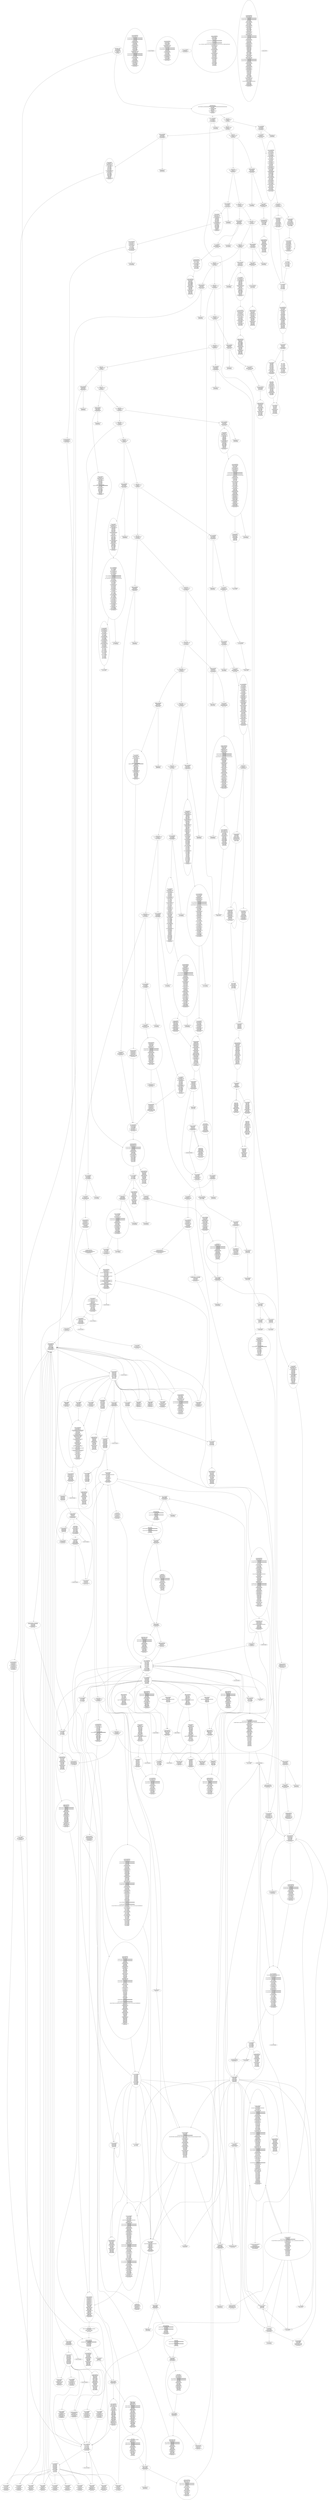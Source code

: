 digraph{
1527[label="0x5f7:JUMPDEST
0x5f8:DUP4
0x5f9:DUP2
0x5fa:LT
0x5fb:ISZERO
0x5fc:PUSH2 0x612
0x5ff:JUMPI"]
1527 -> 1536
1527 -> 1554
5551[label="0x15af:JUMPDEST
0x15b0:SWAP2
0x15b1:POP
0x15b2:POP
0x15b3:SWAP2
0x15b4:SWAP1
0x15b5:POP
0x15b6:JUMP"]
5551 -> 8240
5551 -> 2568
5551 -> 6593
5551 -> 2013
5551 -> 4946
5551 -> 3532
5551 -> 4971
5551 -> 1102
5551 -> 8249
5551 -> 2110
5551 -> 969
5551 -> 8309
5551 -> 8550
5551 -> 8287
714[label="0x2ca:JUMPDEST
0x2cb:CALLVALUE
0x2cc:DUP1
0x2cd:ISZERO
0x2ce:PUSH2 0x2d6
0x2d1:JUMPI"]
714 -> 726
714 -> 722
1850[label="0x73a:PUSH1 0x0
0x73c:DUP1
0x73d:REVERT"]
3521[label="0xdc1:JUMPDEST
0xdc2:SWAP6
0xdc3:POP
0xdc4:PUSH2 0xdcc
0xdc7:DUP7
0xdc8:PUSH2 0x2215
0xdcb:JUMP"]
3521 -> 8725
1481[label="0x5c9:JUMPDEST
0x5ca:POP
0x5cb:PUSH2 0x5d2
0x5ce:PUSH2 0x17e9
0x5d1:JUMP"]
1481 -> 6121
5471[label="0x155f:JUMPDEST
0x1560:PUSH2 0x15af
0x1563:JUMP"]
5471 -> 5551
1749[label="0x6d5:JUMPDEST
0x6d6:POP
0x6d7:PUSH2 0x730
0x6da:PUSH1 0x4
0x6dc:DUP1
0x6dd:CALLDATASIZE
0x6de:SUB
0x6df:DUP2
0x6e0:ADD
0x6e1:SWAP1
0x6e2:DUP1
0x6e3:DUP1
0x6e4:CALLDATALOAD
0x6e5:SWAP1
0x6e6:PUSH1 0x20
0x6e8:ADD
0x6e9:SWAP1
0x6ea:DUP3
0x6eb:ADD
0x6ec:DUP1
0x6ed:CALLDATALOAD
0x6ee:SWAP1
0x6ef:PUSH1 0x20
0x6f1:ADD
0x6f2:SWAP1
0x6f3:DUP1
0x6f4:DUP1
0x6f5:PUSH1 0x1f
0x6f7:ADD
0x6f8:PUSH1 0x20
0x6fa:DUP1
0x6fb:SWAP2
0x6fc:DIV
0x6fd:MUL
0x6fe:PUSH1 0x20
0x700:ADD
0x701:PUSH1 0x40
0x703:MLOAD
0x704:SWAP1
0x705:DUP2
0x706:ADD
0x707:PUSH1 0x40
0x709:MSTORE
0x70a:DUP1
0x70b:SWAP4
0x70c:SWAP3
0x70d:SWAP2
0x70e:SWAP1
0x70f:DUP2
0x710:DUP2
0x711:MSTORE
0x712:PUSH1 0x20
0x714:ADD
0x715:DUP4
0x716:DUP4
0x717:DUP1
0x718:DUP3
0x719:DUP5
0x71a:CALLDATACOPY
0x71b:DUP3
0x71c:ADD
0x71d:SWAP2
0x71e:POP
0x71f:POP
0x720:POP
0x721:POP
0x722:POP
0x723:POP
0x724:SWAP2
0x725:SWAP3
0x726:SWAP2
0x727:SWAP3
0x728:SWAP1
0x729:POP
0x72a:POP
0x72b:POP
0x72c:PUSH2 0x1c60
0x72f:JUMP"]
1749 -> 7264
787[label="0x313:PUSH1 0x0
0x315:DUP1
0x316:REVERT"]
2000[label="0x7d0:PUSH1 0x0
0x7d2:DUP1
0x7d3:REVERT"]
5476[label="0x1564:JUMPDEST
0x1565:PUSH1 0x5
0x1567:PUSH1 0x0
0x1569:DUP3
0x156a:PUSH20 0xffffffffffffffffffffffffffffffffffffffff
0x157f:AND
0x1580:PUSH20 0xffffffffffffffffffffffffffffffffffffffff
0x1595:AND
0x1596:DUP2
0x1597:MSTORE
0x1598:PUSH1 0x20
0x159a:ADD
0x159b:SWAP1
0x159c:DUP2
0x159d:MSTORE
0x159e:PUSH1 0x20
0x15a0:ADD
0x15a1:PUSH1 0x0
0x15a3:SHA3
0x15a4:SLOAD
0x15a5:PUSH2 0x15ad
0x15a8:DUP3
0x15a9:PUSH2 0x1140
0x15ac:JUMP"]
5476 -> 4416
1490[label="0x5d2:JUMPDEST
0x5d3:PUSH1 0x40
0x5d5:MLOAD
0x5d6:DUP1
0x5d7:DUP1
0x5d8:PUSH1 0x20
0x5da:ADD
0x5db:DUP3
0x5dc:DUP2
0x5dd:SUB
0x5de:DUP3
0x5df:MSTORE
0x5e0:DUP4
0x5e1:DUP2
0x5e2:DUP2
0x5e3:MLOAD
0x5e4:DUP2
0x5e5:MSTORE
0x5e6:PUSH1 0x20
0x5e8:ADD
0x5e9:SWAP2
0x5ea:POP
0x5eb:DUP1
0x5ec:MLOAD
0x5ed:SWAP1
0x5ee:PUSH1 0x20
0x5f0:ADD
0x5f1:SWAP1
0x5f2:DUP1
0x5f3:DUP4
0x5f4:DUP4
0x5f5:PUSH1 0x0"]
1490 -> 1527
3532[label="0xdcc:JUMPDEST
0xdcd:SWAP5
0xdce:POP
0xdcf:PUSH9 0x10000000000000000
0xdd9:DUP8
0xdda:MUL
0xddb:SWAP4
0xddc:POP
0xddd:PUSH1 0x0
0xddf:DUP6
0xde0:GT
0xde1:DUP1
0xde2:ISZERO
0xde3:PUSH2 0xdf8
0xde6:JUMPI"]
3532 -> 3576
3532 -> 3559
726[label="0x2d6:JUMPDEST
0x2d7:POP
0x2d8:PUSH2 0x2f5
0x2db:PUSH1 0x4
0x2dd:DUP1
0x2de:CALLDATASIZE
0x2df:SUB
0x2e0:DUP2
0x2e1:ADD
0x2e2:SWAP1
0x2e3:DUP1
0x2e4:DUP1
0x2e5:CALLDATALOAD
0x2e6:SWAP1
0x2e7:PUSH1 0x20
0x2e9:ADD
0x2ea:SWAP1
0x2eb:SWAP3
0x2ec:SWAP2
0x2ed:SWAP1
0x2ee:POP
0x2ef:POP
0x2f0:POP
0x2f1:PUSH2 0x12c2
0x2f4:JUMP"]
726 -> 4802
4061[label="0xfdd:JUMPDEST
0xfde:PUSH2 0x1026
0xfe1:PUSH1 0x4
0xfe3:PUSH1 0x0
0xfe5:DUP13
0xfe6:PUSH20 0xffffffffffffffffffffffffffffffffffffffff
0xffb:AND
0xffc:PUSH20 0xffffffffffffffffffffffffffffffffffffffff
0x1011:AND
0x1012:DUP2
0x1013:MSTORE
0x1014:PUSH1 0x20
0x1016:ADD
0x1017:SWAP1
0x1018:DUP2
0x1019:MSTORE
0x101a:PUSH1 0x20
0x101c:ADD
0x101d:PUSH1 0x0
0x101f:SHA3
0x1020:SLOAD
0x1021:DUP7
0x1022:PUSH2 0x21c3
0x1025:JUMP"]
4061 -> 8643
2811[label="0xafb:PUSH2 0xb43
0xafe:PUSH1 0x5
0xb00:PUSH1 0x0
0xb02:DUP15
0xb03:PUSH20 0xffffffffffffffffffffffffffffffffffffffff
0xb18:AND
0xb19:PUSH20 0xffffffffffffffffffffffffffffffffffffffff
0xb2e:AND
0xb2f:DUP2
0xb30:MSTORE
0xb31:PUSH1 0x20
0xb33:ADD
0xb34:SWAP1
0xb35:DUP2
0xb36:MSTORE
0xb37:PUSH1 0x20
0xb39:ADD
0xb3a:PUSH1 0x0
0xb3c:SHA3
0xb3d:SLOAD
0xb3e:DUP10
0xb3f:PUSH2 0x21c3
0xb42:JUMP"]
2811 -> 8643
4039[label="0xfc7:JUMPDEST
0xfc8:DIV
0xfc9:DUP6
0xfca:MUL
0xfcb:DUP5
0xfcc:SUB
0xfcd:DUP5
0xfce:SUB
0xfcf:SWAP4
0xfd0:POP
0xfd1:PUSH2 0xfdd
0xfd4:JUMP"]
4039 -> 4061
2982[label="0xba6:JUMPDEST
0xba7:PUSH1 0x0
0xba9:PUSH1 0x8
0xbab:SLOAD
0xbac:GT
0xbad:ISZERO
0xbae:PUSH2 0xc11
0xbb1:JUMPI"]
2982 -> 2994
2982 -> 3089
3576[label="0xdf8:JUMPDEST
0xdf9:ISZERO
0xdfa:ISZERO
0xdfb:PUSH2 0xe03
0xdfe:JUMPI"]
3576 -> 3587
3576 -> 3583
8150[label="0x1fd6:JUMPDEST
0x1fd7:PUSH1 0x0
0x1fd9:DUP1
0x1fda:CALLER
0x1fdb:SWAP2
0x1fdc:POP
0x1fdd:PUSH1 0x4
0x1fdf:PUSH1 0x0
0x1fe1:DUP4
0x1fe2:PUSH20 0xffffffffffffffffffffffffffffffffffffffff
0x1ff7:AND
0x1ff8:PUSH20 0xffffffffffffffffffffffffffffffffffffffff
0x200d:AND
0x200e:DUP2
0x200f:MSTORE
0x2010:PUSH1 0x20
0x2012:ADD
0x2013:SWAP1
0x2014:DUP2
0x2015:MSTORE
0x2016:PUSH1 0x20
0x2018:ADD
0x2019:PUSH1 0x0
0x201b:SHA3
0x201c:SLOAD
0x201d:SWAP1
0x201e:POP
0x201f:PUSH1 0x0
0x2021:DUP2
0x2022:GT
0x2023:ISZERO
0x2024:PUSH2 0x2031
0x2027:JUMPI"]
8150 -> 8241
8150 -> 8232
1992[label="0x7c8:JUMPDEST
0x7c9:CALLVALUE
0x7ca:DUP1
0x7cb:ISZERO
0x7cc:PUSH2 0x7d4
0x7cf:JUMPI"]
1992 -> 2004
1992 -> 2000
5549[label="0x15ad:JUMPDEST
0x15ae:ADD"]
5549 -> 5551
8041[label="0x1f69:INVALID"]
4053[label="0xfd5:JUMPDEST
0xfd6:DUP5
0xfd7:PUSH1 0x8
0xfd9:DUP2
0xfda:SWAP1
0xfdb:SSTORE
0xfdc:POP"]
4053 -> 4061
3574[label="0xdf6:JUMPDEST
0xdf7:GT"]
3574 -> 3576
757[label="0x2f5:JUMPDEST
0x2f6:PUSH1 0x40
0x2f8:MLOAD
0x2f9:DUP1
0x2fa:DUP3
0x2fb:DUP2
0x2fc:MSTORE
0x2fd:PUSH1 0x20
0x2ff:ADD
0x300:SWAP2
0x301:POP
0x302:POP
0x303:PUSH1 0x40
0x305:MLOAD
0x306:DUP1
0x307:SWAP2
0x308:SUB
0x309:SWAP1
0x30a:RETURN"]
5796[label="0x16a4:PUSH1 0x0
0x16a6:DUP1
0x16a7:REVERT"]
3583[label="0xdff:PUSH1 0x0
0xe01:DUP1
0xe02:REVERT"]
1536[label="0x600:DUP1
0x601:DUP3
0x602:ADD
0x603:MLOAD
0x604:DUP2
0x605:DUP5
0x606:ADD
0x607:MSTORE
0x608:PUSH1 0x20
0x60a:DUP2
0x60b:ADD
0x60c:SWAP1
0x60d:POP
0x60e:PUSH2 0x5f7
0x611:JUMP"]
1536 -> 1527
4400[label="0x1130:JUMPDEST
0x1131:POP
0x1132:POP
0x1133:POP
0x1134:POP
0x1135:POP
0x1136:POP
0x1137:POP
0x1138:POP
0x1139:POP
0x113a:POP
0x113b:SWAP3
0x113c:SWAP2
0x113d:POP
0x113e:POP
0x113f:JUMP"]
4400 -> 8265
4400 -> 2568
4400 -> 3532
4400 -> 2067
4400 -> 2110
4400 -> 372
4400 -> 8309
4400 -> 8550
4400 -> 8287
3643[label="0xe3b:POP
0xe3c:DUP10
0xe3d:PUSH20 0xffffffffffffffffffffffffffffffffffffffff
0xe52:AND
0xe53:DUP13
0xe54:PUSH20 0xffffffffffffffffffffffffffffffffffffffff
0xe69:AND
0xe6a:EQ
0xe6b:ISZERO"]
3643 -> 3692
5559[label="0x15b7:JUMPDEST
0x15b8:PUSH1 0x0
0x15ba:ADDRESS
0x15bb:PUSH20 0xffffffffffffffffffffffffffffffffffffffff
0x15d0:AND
0x15d1:BALANCE
0x15d2:SWAP1
0x15d3:POP
0x15d4:SWAP1
0x15d5:JUMP"]
5559 -> 2174
5559 -> 1145
8055[label="0x1f77:JUMPDEST
0x1f78:DUP6
0x1f79:PUSH20 0xffffffffffffffffffffffffffffffffffffffff
0x1f8e:AND
0x1f8f:PUSH32 0xc4823739c5787d2ca17e404aa47d5569ae71dfb49cbf21b3f6152ed238a31139
0x1fb0:DUP7
0x1fb1:DUP5
0x1fb2:PUSH1 0x40
0x1fb4:MLOAD
0x1fb5:DUP1
0x1fb6:DUP4
0x1fb7:DUP2
0x1fb8:MSTORE
0x1fb9:PUSH1 0x20
0x1fbb:ADD
0x1fbc:DUP3
0x1fbd:DUP2
0x1fbe:MSTORE
0x1fbf:PUSH1 0x20
0x1fc1:ADD
0x1fc2:SWAP3
0x1fc3:POP
0x1fc4:POP
0x1fc5:POP
0x1fc6:PUSH1 0x40
0x1fc8:MLOAD
0x1fc9:DUP1
0x1fca:SWAP2
0x1fcb:SUB
0x1fcc:SWAP1
0x1fcd:LOG2
0x1fce:POP
0x1fcf:POP
0x1fd0:POP
0x1fd1:POP
0x1fd2:POP
0x1fd3:POP
0x1fd4:POP
0x1fd5:JUMP"]
8055 -> 8240
8055 -> 1990
3587[label="0xe03:JUMPDEST
0xe04:PUSH1 0x0
0xe06:PUSH20 0xffffffffffffffffffffffffffffffffffffffff
0xe1b:AND
0xe1c:DUP13
0xe1d:PUSH20 0xffffffffffffffffffffffffffffffffffffffff
0xe32:AND
0xe33:EQ
0xe34:ISZERO
0xe35:DUP1
0xe36:ISZERO
0xe37:PUSH2 0xe6c
0xe3a:JUMPI"]
3587 -> 3692
3587 -> 3643
8042[label="0x1f6a:JUMPDEST
0x1f6b:DIV
0x1f6c:PUSH2 0x21c3
0x1f6f:JUMP"]
8042 -> 8643
1574[label="0x626:DUP1
0x627:DUP3
0x628:SUB
0x629:DUP1
0x62a:MLOAD
0x62b:PUSH1 0x1
0x62d:DUP4
0x62e:PUSH1 0x20
0x630:SUB
0x631:PUSH2 0x100
0x634:EXP
0x635:SUB
0x636:NOT
0x637:AND
0x638:DUP2
0x639:MSTORE
0x63a:PUSH1 0x20
0x63c:ADD
0x63d:SWAP2
0x63e:POP"]
1574 -> 1599
2883[label="0xb43:JUMPDEST
0xb44:PUSH1 0x5
0xb46:PUSH1 0x0
0xb48:DUP15
0xb49:PUSH20 0xffffffffffffffffffffffffffffffffffffffff
0xb5e:AND
0xb5f:PUSH20 0xffffffffffffffffffffffffffffffffffffffff
0xb74:AND
0xb75:DUP2
0xb76:MSTORE
0xb77:PUSH1 0x20
0xb79:ADD
0xb7a:SWAP1
0xb7b:DUP2
0xb7c:MSTORE
0xb7d:PUSH1 0x20
0xb7f:ADD
0xb80:PUSH1 0x0
0xb82:SHA3
0xb83:DUP2
0xb84:SWAP1
0xb85:SSTORE
0xb86:POP
0xb87:PUSH2 0xba6
0xb8a:JUMP"]
2883 -> 2982
8048[label="0x1f70:JUMPDEST
0x1f71:PUSH1 0x9
0x1f73:DUP2
0x1f74:SWAP1
0x1f75:SSTORE
0x1f76:POP"]
8048 -> 8055
5590[label="0x15d6:JUMPDEST
0x15d7:PUSH1 0x0
0x15d9:PUSH1 0x4
0x15db:PUSH1 0x0
0x15dd:DUP4
0x15de:PUSH20 0xffffffffffffffffffffffffffffffffffffffff
0x15f3:AND
0x15f4:PUSH20 0xffffffffffffffffffffffffffffffffffffffff
0x1609:AND
0x160a:DUP2
0x160b:MSTORE
0x160c:PUSH1 0x20
0x160e:ADD
0x160f:SWAP1
0x1610:DUP2
0x1611:MSTORE
0x1612:PUSH1 0x20
0x1614:ADD
0x1615:PUSH1 0x0
0x1617:SHA3
0x1618:SLOAD
0x1619:SWAP1
0x161a:POP
0x161b:SWAP2
0x161c:SWAP1
0x161d:POP
0x161e:JUMP"]
5590 -> 1232
5590 -> 6115
779[label="0x30b:JUMPDEST
0x30c:CALLVALUE
0x30d:DUP1
0x30e:ISZERO
0x30f:PUSH2 0x317
0x312:JUMPI"]
779 -> 791
779 -> 787
3692[label="0xe6c:JUMPDEST
0xe6d:DUP1
0xe6e:ISZERO
0xe6f:PUSH2 0xeb9
0xe72:JUMPI"]
3692 -> 3699
3692 -> 3769
8241[label="0x2031:JUMPDEST
0x2032:PUSH2 0x2039
0x2035:PUSH2 0x1343
0x2038:JUMP"]
8241 -> 4931
834[label="0x342:PUSH1 0x0
0x344:DUP1
0x345:REVERT"]
1554[label="0x612:JUMPDEST
0x613:POP
0x614:POP
0x615:POP
0x616:POP
0x617:SWAP1
0x618:POP
0x619:SWAP1
0x61a:DUP2
0x61b:ADD
0x61c:SWAP1
0x61d:PUSH1 0x1f
0x61f:AND
0x620:DUP1
0x621:ISZERO
0x622:PUSH2 0x63f
0x625:JUMPI"]
1554 -> 1574
1554 -> 1599
8232[label="0x2028:PUSH2 0x2030
0x202b:DUP2
0x202c:PUSH2 0x1da8
0x202f:JUMP"]
8232 -> 7592
791[label="0x317:JUMPDEST
0x318:POP
0x319:PUSH2 0x320
0x31c:PUSH2 0x130b
0x31f:JUMP"]
791 -> 4875
4134[label="0x1026:JUMPDEST
0x1027:PUSH1 0x4
0x1029:PUSH1 0x0
0x102b:DUP13
0x102c:PUSH20 0xffffffffffffffffffffffffffffffffffffffff
0x1041:AND
0x1042:PUSH20 0xffffffffffffffffffffffffffffffffffffffff
0x1057:AND
0x1058:DUP2
0x1059:MSTORE
0x105a:PUSH1 0x20
0x105c:ADD
0x105d:SWAP1
0x105e:DUP2
0x105f:MSTORE
0x1060:PUSH1 0x20
0x1062:ADD
0x1063:PUSH1 0x0
0x1065:SHA3
0x1066:DUP2
0x1067:SWAP1
0x1068:SSTORE
0x1069:POP
0x106a:DUP4
0x106b:DUP6
0x106c:PUSH1 0x9
0x106e:SLOAD
0x106f:MUL
0x1070:SUB
0x1071:SWAP3
0x1072:POP
0x1073:DUP3
0x1074:PUSH1 0x6
0x1076:PUSH1 0x0
0x1078:DUP13
0x1079:PUSH20 0xffffffffffffffffffffffffffffffffffffffff
0x108e:AND
0x108f:PUSH20 0xffffffffffffffffffffffffffffffffffffffff
0x10a4:AND
0x10a5:DUP2
0x10a6:MSTORE
0x10a7:PUSH1 0x20
0x10a9:ADD
0x10aa:SWAP1
0x10ab:DUP2
0x10ac:MSTORE
0x10ad:PUSH1 0x20
0x10af:ADD
0x10b0:PUSH1 0x0
0x10b2:SHA3
0x10b3:PUSH1 0x0
0x10b5:DUP3
0x10b6:DUP3
0x10b7:SLOAD
0x10b8:ADD
0x10b9:SWAP3
0x10ba:POP
0x10bb:POP
0x10bc:DUP2
0x10bd:SWAP1
0x10be:SSTORE
0x10bf:POP
0x10c0:DUP12
0x10c1:PUSH20 0xffffffffffffffffffffffffffffffffffffffff
0x10d6:AND
0x10d7:DUP11
0x10d8:PUSH20 0xffffffffffffffffffffffffffffffffffffffff
0x10ed:AND
0x10ee:PUSH32 0x22c0d992e4d873a3748436d960d5140c1f9721cf73f7ca5ec679d3d9f4fe2d5
0x110f:DUP16
0x1110:DUP9
0x1111:PUSH1 0x40
0x1113:MLOAD
0x1114:DUP1
0x1115:DUP4
0x1116:DUP2
0x1117:MSTORE
0x1118:PUSH1 0x20
0x111a:ADD
0x111b:DUP3
0x111c:DUP2
0x111d:MSTORE
0x111e:PUSH1 0x20
0x1120:ADD
0x1121:SWAP3
0x1122:POP
0x1123:POP
0x1124:POP
0x1125:PUSH1 0x40
0x1127:MLOAD
0x1128:DUP1
0x1129:SWAP2
0x112a:SUB
0x112b:SWAP1
0x112c:LOG3
0x112d:DUP5
0x112e:SWAP11
0x112f:POP"]
4134 -> 4400
8240[label="0x2030:JUMPDEST"]
8240 -> 8241
960[label="0x3c0:JUMPDEST
0x3c1:POP
0x3c2:PUSH2 0x3c9
0x3c5:PUSH2 0x1343
0x3c8:JUMP"]
960 -> 4931
4728[label="0x1278:JUMPDEST
0x1279:POP
0x127a:POP
0x127b:POP
0x127c:POP
0x127d:POP
0x127e:DUP2
0x127f:JUMP"]
4728 -> 483
2568[label="0xa08:JUMPDEST
0xa09:SWAP5
0xa0a:POP
0xa0b:PUSH9 0x10000000000000000
0xa15:DUP8
0xa16:MUL
0xa17:SWAP4
0xa18:POP
0xa19:PUSH1 0x0
0xa1b:DUP6
0xa1c:GT
0xa1d:DUP1
0xa1e:ISZERO
0xa1f:PUSH2 0xa34
0xa22:JUMPI"]
2568 -> 2612
2568 -> 2595
9112[label="0x2398:JUMPDEST
0x2399:DUP3
0x239a:DUP1
0x239b:SLOAD
0x239c:PUSH1 0x1
0x239e:DUP2
0x239f:PUSH1 0x1
0x23a1:AND
0x23a2:ISZERO
0x23a3:PUSH2 0x100
0x23a6:MUL
0x23a7:SUB
0x23a8:AND
0x23a9:PUSH1 0x2
0x23ab:SWAP1
0x23ac:DIV
0x23ad:SWAP1
0x23ae:PUSH1 0x0
0x23b0:MSTORE
0x23b1:PUSH1 0x20
0x23b3:PUSH1 0x0
0x23b5:SHA3
0x23b6:SWAP1
0x23b7:PUSH1 0x1f
0x23b9:ADD
0x23ba:PUSH1 0x20
0x23bc:SWAP1
0x23bd:DIV
0x23be:DUP2
0x23bf:ADD
0x23c0:SWAP3
0x23c1:DUP3
0x23c2:PUSH1 0x1f
0x23c4:LT
0x23c5:PUSH2 0x23d9
0x23c8:JUMPI"]
9112 -> 9177
9112 -> 9161
520[label="0x208:JUMPDEST
0x209:DUP4
0x20a:DUP2
0x20b:LT
0x20c:ISZERO
0x20d:PUSH2 0x223
0x210:JUMPI"]
520 -> 529
520 -> 547
956[label="0x3bc:PUSH1 0x0
0x3be:DUP1
0x3bf:REVERT"]
969[label="0x3c9:JUMPDEST
0x3ca:STOP"]
474[label="0x1da:JUMPDEST
0x1db:POP
0x1dc:PUSH2 0x1e3
0x1df:PUSH2 0x11e2
0x1e2:JUMP"]
474 -> 4578
887[label="0x377:JUMPDEST
0x378:POP
0x379:PUSH2 0x39a
0x37c:PUSH1 0x4
0x37e:DUP1
0x37f:CALLDATASIZE
0x380:SUB
0x381:DUP2
0x382:ADD
0x383:SWAP1
0x384:DUP1
0x385:DUP1
0x386:CALLDATALOAD
0x387:PUSH1 0x0
0x389:NOT
0x38a:AND
0x38b:SWAP1
0x38c:PUSH1 0x20
0x38e:ADD
0x38f:SWAP1
0x390:SWAP3
0x391:SWAP2
0x392:SWAP1
0x393:POP
0x394:POP
0x395:POP
0x396:PUSH2 0x1323
0x399:JUMP"]
887 -> 4899
971[label="0x3cb:JUMPDEST
0x3cc:CALLVALUE
0x3cd:DUP1
0x3ce:ISZERO
0x3cf:PUSH2 0x3d7
0x3d2:JUMPI"]
971 -> 979
971 -> 983
4821[label="0x12d5:PUSH1 0x0
0x12d7:DUP1
0x12d8:REVERT"]
483[label="0x1e3:JUMPDEST
0x1e4:PUSH1 0x40
0x1e6:MLOAD
0x1e7:DUP1
0x1e8:DUP1
0x1e9:PUSH1 0x20
0x1eb:ADD
0x1ec:DUP3
0x1ed:DUP2
0x1ee:SUB
0x1ef:DUP3
0x1f0:MSTORE
0x1f1:DUP4
0x1f2:DUP2
0x1f3:DUP2
0x1f4:MLOAD
0x1f5:DUP2
0x1f6:MSTORE
0x1f7:PUSH1 0x20
0x1f9:ADD
0x1fa:SWAP2
0x1fb:POP
0x1fc:DUP1
0x1fd:MLOAD
0x1fe:SWAP1
0x1ff:PUSH1 0x20
0x201:ADD
0x202:SWAP1
0x203:DUP1
0x204:DUP4
0x205:DUP4
0x206:PUSH1 0x0"]
483 -> 520
7264[label="0x1c60:JUMPDEST
0x1c61:PUSH1 0x0
0x1c63:CALLER
0x1c64:SWAP1
0x1c65:POP
0x1c66:PUSH1 0xa
0x1c68:PUSH1 0x0
0x1c6a:DUP3
0x1c6b:PUSH1 0x40
0x1c6d:MLOAD
0x1c6e:DUP1
0x1c6f:DUP3
0x1c70:PUSH20 0xffffffffffffffffffffffffffffffffffffffff
0x1c85:AND
0x1c86:PUSH20 0xffffffffffffffffffffffffffffffffffffffff
0x1c9b:AND
0x1c9c:PUSH13 0x1000000000000000000000000
0x1caa:MUL
0x1cab:DUP2
0x1cac:MSTORE
0x1cad:PUSH1 0x14
0x1caf:ADD
0x1cb0:SWAP2
0x1cb1:POP
0x1cb2:POP
0x1cb3:PUSH1 0x40
0x1cb5:MLOAD
0x1cb6:DUP1
0x1cb7:SWAP2
0x1cb8:SUB
0x1cb9:SWAP1
0x1cba:SHA3
0x1cbb:PUSH1 0x0
0x1cbd:NOT
0x1cbe:AND
0x1cbf:PUSH1 0x0
0x1cc1:NOT
0x1cc2:AND
0x1cc3:DUP2
0x1cc4:MSTORE
0x1cc5:PUSH1 0x20
0x1cc7:ADD
0x1cc8:SWAP1
0x1cc9:DUP2
0x1cca:MSTORE
0x1ccb:PUSH1 0x20
0x1ccd:ADD
0x1cce:PUSH1 0x0
0x1cd0:SHA3
0x1cd1:PUSH1 0x0
0x1cd3:SWAP1
0x1cd4:SLOAD
0x1cd5:SWAP1
0x1cd6:PUSH2 0x100
0x1cd9:EXP
0x1cda:SWAP1
0x1cdb:DIV
0x1cdc:PUSH1 0xff
0x1cde:AND
0x1cdf:ISZERO
0x1ce0:ISZERO
0x1ce1:PUSH2 0x1ce9
0x1ce4:JUMPI"]
7264 -> 7397
7264 -> 7401
1022[label="0x3fe:PUSH1 0x0
0x400:DUP1
0x401:REVERT"]
2612[label="0xa34:JUMPDEST
0xa35:ISZERO
0xa36:ISZERO
0xa37:PUSH2 0xa3f
0xa3a:JUMPI"]
2612 -> 2623
2612 -> 2619
4736[label="0x1280:JUMPDEST
0x1281:PUSH1 0x0
0x1283:DUP1
0x1284:PUSH1 0x0
0x1286:DUP1
0x1287:PUSH2 0x1294
0x128a:DUP6
0x128b:PUSH1 0x5
0x128d:PUSH1 0xff
0x128f:AND
0x1290:PUSH2 0x21e1
0x1293:JUMP"]
4736 -> 8673
983[label="0x3d7:JUMPDEST
0x3d8:POP
0x3d9:PUSH2 0x3e0
0x3dc:PUSH2 0x14e7
0x3df:JUMP"]
983 -> 5351
8837[label="0x2285:JUMPDEST
0x2286:DUP6
0x2287:PUSH2 0x21fc
0x228a:JUMP"]
8837 -> 8700
7619[label="0x1dc3:PUSH1 0x0
0x1dc5:DUP1
0x1dc6:REVERT"]
992[label="0x3e0:JUMPDEST
0x3e1:PUSH1 0x40
0x3e3:MLOAD
0x3e4:DUP1
0x3e5:DUP3
0x3e6:DUP2
0x3e7:MSTORE
0x3e8:PUSH1 0x20
0x3ea:ADD
0x3eb:SWAP2
0x3ec:POP
0x3ed:POP
0x3ee:PUSH1 0x40
0x3f0:MLOAD
0x3f1:DUP1
0x3f2:SWAP2
0x3f3:SUB
0x3f4:SWAP1
0x3f5:RETURN"]
6738[label="0x1a52:JUMPDEST
0x1a53:PUSH1 0x4
0x1a55:PUSH1 0x0
0x1a57:DUP7
0x1a58:PUSH20 0xffffffffffffffffffffffffffffffffffffffff
0x1a6d:AND
0x1a6e:PUSH20 0xffffffffffffffffffffffffffffffffffffffff
0x1a83:AND
0x1a84:DUP2
0x1a85:MSTORE
0x1a86:PUSH1 0x20
0x1a88:ADD
0x1a89:SWAP1
0x1a8a:DUP2
0x1a8b:MSTORE
0x1a8c:PUSH1 0x20
0x1a8e:ADD
0x1a8f:PUSH1 0x0
0x1a91:SHA3
0x1a92:DUP2
0x1a93:SWAP1
0x1a94:SSTORE
0x1a95:POP
0x1a96:PUSH2 0x1ade
0x1a99:PUSH1 0x4
0x1a9b:PUSH1 0x0
0x1a9d:DUP10
0x1a9e:PUSH20 0xffffffffffffffffffffffffffffffffffffffff
0x1ab3:AND
0x1ab4:PUSH20 0xffffffffffffffffffffffffffffffffffffffff
0x1ac9:AND
0x1aca:DUP2
0x1acb:MSTORE
0x1acc:PUSH1 0x20
0x1ace:ADD
0x1acf:SWAP1
0x1ad0:DUP2
0x1ad1:MSTORE
0x1ad2:PUSH1 0x20
0x1ad4:ADD
0x1ad5:PUSH1 0x0
0x1ad7:SHA3
0x1ad8:SLOAD
0x1ad9:DUP4
0x1ada:PUSH2 0x21c3
0x1add:JUMP"]
2610[label="0xa32:JUMPDEST
0xa33:GT"]
2610 -> 2612
8843[label="0x228b:JUMPDEST
0x228c:DUP2
0x228d:ISZERO
0x228e:ISZERO
0x228f:PUSH2 0x2294
0x2292:JUMPI"]
8843 -> 8851
8843 -> 8852
7565[label="0x1d8d:JUMPDEST
0x1d8e:DUP2
0x1d8f:PUSH1 0x0
0x1d91:SWAP1
0x1d92:DUP1
0x1d93:MLOAD
0x1d94:SWAP1
0x1d95:PUSH1 0x20
0x1d97:ADD
0x1d98:SWAP1
0x1d99:PUSH2 0x1da3
0x1d9c:SWAP3
0x1d9d:SWAP2
0x1d9e:SWAP1
0x1d9f:PUSH2 0x2398
0x1da2:JUMP"]
7565 -> 9112
2619[label="0xa3b:PUSH1 0x0
0xa3d:DUP1
0xa3e:REVERT"]
4756[label="0x1294:JUMPDEST
0x1295:SWAP3
0x1296:POP
0x1297:PUSH2 0x12a0
0x129a:DUP6
0x129b:DUP5
0x129c:PUSH2 0x21fc
0x129f:JUMP"]
4756 -> 8700
8947[label="0x22f3:INVALID"]
1945[label="0x799:JUMPDEST
0x79a:STOP"]
2679[label="0xa77:POP
0xa78:DUP10
0xa79:PUSH20 0xffffffffffffffffffffffffffffffffffffffff
0xa8e:AND
0xa8f:DUP13
0xa90:PUSH20 0xffffffffffffffffffffffffffffffffffffffff
0xaa5:AND
0xaa6:EQ
0xaa7:ISZERO"]
2679 -> 2728
922[label="0x39a:JUMPDEST
0x39b:PUSH1 0x40
0x39d:MLOAD
0x39e:DUP1
0x39f:DUP3
0x3a0:ISZERO
0x3a1:ISZERO
0x3a2:ISZERO
0x3a3:ISZERO
0x3a4:DUP2
0x3a5:MSTORE
0x3a6:PUSH1 0x20
0x3a8:ADD
0x3a9:SWAP2
0x3aa:POP
0x3ab:POP
0x3ac:PUSH1 0x40
0x3ae:MLOAD
0x3af:DUP1
0x3b0:SWAP2
0x3b1:SUB
0x3b2:SWAP1
0x3b3:RETURN"]
8852[label="0x2294:JUMPDEST
0x2295:DIV
0x2296:SUB
0x2297:SWAP1
0x2298:POP
0x2299:DUP1
0x229a:SWAP3
0x229b:POP
0x229c:POP
0x229d:POP
0x229e:SWAP2
0x229f:SWAP1
0x22a0:POP
0x22a1:JUMP"]
8852 -> 2568
8852 -> 4779
8852 -> 3532
1947[label="0x79b:JUMPDEST
0x79c:CALLVALUE
0x79d:DUP1
0x79e:ISZERO
0x79f:PUSH2 0x7a7
0x7a2:JUMPI"]
1947 -> 1959
1947 -> 1955
2623[label="0xa3f:JUMPDEST
0xa40:PUSH1 0x0
0xa42:PUSH20 0xffffffffffffffffffffffffffffffffffffffff
0xa57:AND
0xa58:DUP13
0xa59:PUSH20 0xffffffffffffffffffffffffffffffffffffffff
0xa6e:AND
0xa6f:EQ
0xa70:ISZERO
0xa71:DUP1
0xa72:ISZERO
0xa73:PUSH2 0xaa8
0xa76:JUMPI"]
2623 -> 2728
2623 -> 2679
4768[label="0x12a0:JUMPDEST
0x12a1:SWAP2
0x12a2:POP
0x12a3:PUSH2 0x12ab
0x12a6:DUP3
0x12a7:PUSH2 0x2215
0x12aa:JUMP"]
4768 -> 8725
9192[label="0x23e8:SWAP2
0x23e9:DUP3
0x23ea:ADD"]
9192 -> 9195
1014[label="0x3f6:JUMPDEST
0x3f7:CALLVALUE
0x3f8:DUP1
0x3f9:ISZERO
0x3fa:PUSH2 0x402
0x3fd:JUMPI"]
1014 -> 1026
1014 -> 1022
7587[label="0x1da3:JUMPDEST
0x1da4:POP
0x1da5:POP
0x1da6:POP
0x1da7:JUMP"]
7587 -> 1945
529[label="0x211:DUP1
0x212:DUP3
0x213:ADD
0x214:MLOAD
0x215:DUP2
0x216:DUP5
0x217:ADD
0x218:MSTORE
0x219:PUSH1 0x20
0x21b:DUP2
0x21c:ADD
0x21d:SWAP1
0x21e:POP
0x21f:PUSH2 0x208
0x222:JUMP"]
529 -> 520
4779[label="0x12ab:JUMPDEST
0x12ac:SWAP1
0x12ad:POP
0x12ae:DUP1
0x12af:SWAP4
0x12b0:POP
0x12b1:POP
0x12b2:POP
0x12b3:POP
0x12b4:SWAP2
0x12b5:SWAP1
0x12b6:POP
0x12b7:JUMP"]
4779 -> 649
1959[label="0x7a7:JUMPDEST
0x7a8:POP
0x7a9:PUSH2 0x7c6
0x7ac:PUSH1 0x4
0x7ae:DUP1
0x7af:CALLDATASIZE
0x7b0:SUB
0x7b1:DUP2
0x7b2:ADD
0x7b3:SWAP1
0x7b4:DUP1
0x7b5:DUP1
0x7b6:CALLDATALOAD
0x7b7:SWAP1
0x7b8:PUSH1 0x20
0x7ba:ADD
0x7bb:SWAP1
0x7bc:SWAP3
0x7bd:SWAP2
0x7be:SWAP1
0x7bf:POP
0x7c0:POP
0x7c1:POP
0x7c2:PUSH2 0x1da8
0x7c5:JUMP"]
1959 -> 7592
7592[label="0x1da8:JUMPDEST
0x1da9:PUSH1 0x0
0x1dab:DUP1
0x1dac:PUSH1 0x0
0x1dae:DUP1
0x1daf:PUSH1 0x0
0x1db1:DUP1
0x1db2:PUSH1 0x0
0x1db4:PUSH2 0x1dbb
0x1db7:PUSH2 0x17d4
0x1dba:JUMP"]
7592 -> 6100
8866[label="0x22a2:JUMPDEST
0x22a3:PUSH1 0x0
0x22a5:DUP1
0x22a6:PUSH1 0x0
0x22a8:DUP1
0x22a9:PUSH8 0xde0b6b3a7640000
0x22b2:DUP6
0x22b3:ADD
0x22b4:SWAP3
0x22b5:POP
0x22b6:PUSH8 0xde0b6b3a7640000
0x22bf:PUSH1 0x8
0x22c1:SLOAD
0x22c2:ADD
0x22c3:SWAP2
0x22c4:POP
0x22c5:PUSH8 0xde0b6b3a7640000
0x22ce:PUSH2 0x2336
0x22d1:PUSH8 0xde0b6b3a7640000
0x22da:DUP6
0x22db:SUB
0x22dc:PUSH5 0x2540be400
0x22e2:PUSH8 0xde0b6b3a7640000
0x22eb:DUP7
0x22ec:DUP2
0x22ed:ISZERO
0x22ee:ISZERO
0x22ef:PUSH2 0x22f4
0x22f2:JUMPI"]
8866 -> 8948
8866 -> 8947
1065[label="0x429:PUSH1 0x0
0x42b:DUP1
0x42c:REVERT"]
2728[label="0xaa8:JUMPDEST
0xaa9:DUP1
0xaaa:ISZERO
0xaab:PUSH2 0xaf5
0xaae:JUMPI"]
2728 -> 2735
2728 -> 2805
9177[label="0x23d9:JUMPDEST
0x23da:DUP3
0x23db:DUP1
0x23dc:ADD
0x23dd:PUSH1 0x1
0x23df:ADD
0x23e0:DUP6
0x23e1:SSTORE
0x23e2:DUP3
0x23e3:ISZERO
0x23e4:PUSH2 0x2407
0x23e7:JUMPI"]
9177 -> 9192
9177 -> 9223
567[label="0x237:DUP1
0x238:DUP3
0x239:SUB
0x23a:DUP1
0x23b:MLOAD
0x23c:PUSH1 0x1
0x23e:DUP4
0x23f:PUSH1 0x20
0x241:SUB
0x242:PUSH2 0x100
0x245:EXP
0x246:SUB
0x247:NOT
0x248:AND
0x249:DUP2
0x24a:MSTORE
0x24b:PUSH1 0x20
0x24d:ADD
0x24e:SWAP2
0x24f:POP"]
567 -> 592
1026[label="0x402:JUMPDEST
0x403:POP
0x404:PUSH2 0x40b
0x407:PUSH2 0x1545
0x40a:JUMP"]
1026 -> 5445
948[label="0x3b4:JUMPDEST
0x3b5:CALLVALUE
0x3b6:DUP1
0x3b7:ISZERO
0x3b8:PUSH2 0x3c0
0x3bb:JUMPI"]
948 -> 956
948 -> 960
4792[label="0x12b8:JUMPDEST
0x12b9:PUSH1 0x0
0x12bb:PUSH1 0x8
0x12bd:SLOAD
0x12be:SWAP1
0x12bf:POP
0x12c0:SWAP1
0x12c1:JUMP"]
4792 -> 692
1035[label="0x40b:JUMPDEST
0x40c:PUSH1 0x40
0x40e:MLOAD
0x40f:DUP1
0x410:DUP3
0x411:DUP2
0x412:MSTORE
0x413:PUSH1 0x20
0x415:ADD
0x416:SWAP2
0x417:POP
0x418:POP
0x419:PUSH1 0x40
0x41b:MLOAD
0x41c:DUP1
0x41d:SWAP2
0x41e:SUB
0x41f:SWAP1
0x420:RETURN"]
7611[label="0x1dbb:JUMPDEST
0x1dbc:GT
0x1dbd:ISZERO
0x1dbe:ISZERO
0x1dbf:PUSH2 0x1dc7
0x1dc2:JUMPI"]
7611 -> 7619
7611 -> 7623
2735[label="0xaaf:POP
0xab0:PUSH1 0x2
0xab2:SLOAD
0xab3:PUSH1 0x4
0xab5:PUSH1 0x0
0xab7:DUP15
0xab8:PUSH20 0xffffffffffffffffffffffffffffffffffffffff
0xacd:AND
0xace:PUSH20 0xffffffffffffffffffffffffffffffffffffffff
0xae3:AND
0xae4:DUP2
0xae5:MSTORE
0xae6:PUSH1 0x20
0xae8:ADD
0xae9:SWAP1
0xaea:DUP2
0xaeb:MSTORE
0xaec:PUSH1 0x20
0xaee:ADD
0xaef:PUSH1 0x0
0xaf1:SHA3
0xaf2:SLOAD
0xaf3:LT
0xaf4:ISZERO"]
2735 -> 2805
9195[label="0x23eb:JUMPDEST
0x23ec:DUP3
0x23ed:DUP2
0x23ee:GT
0x23ef:ISZERO
0x23f0:PUSH2 0x2406
0x23f3:JUMPI"]
9195 -> 9222
9195 -> 9204
979[label="0x3d3:PUSH1 0x0
0x3d5:DUP1
0x3d6:REVERT"]
2805[label="0xaf5:JUMPDEST
0xaf6:ISZERO
0xaf7:PUSH2 0xb8b
0xafa:JUMPI"]
2805 -> 2811
2805 -> 2955
4802[label="0x12c2:JUMPDEST
0x12c3:PUSH1 0x0
0x12c5:DUP1
0x12c6:PUSH1 0x0
0x12c8:DUP1
0x12c9:PUSH1 0x8
0x12cb:SLOAD
0x12cc:DUP6
0x12cd:GT
0x12ce:ISZERO
0x12cf:ISZERO
0x12d0:ISZERO
0x12d1:PUSH2 0x12d9
0x12d4:JUMPI"]
4802 -> 4825
4802 -> 4821
7700[label="0x1e14:PUSH1 0x0
0x1e16:DUP1
0x1e17:REVERT"]
547[label="0x223:JUMPDEST
0x224:POP
0x225:POP
0x226:POP
0x227:POP
0x228:SWAP1
0x229:POP
0x22a:SWAP1
0x22b:DUP2
0x22c:ADD
0x22d:SWAP1
0x22e:PUSH1 0x1f
0x230:AND
0x231:DUP1
0x232:ISZERO
0x233:PUSH2 0x250
0x236:JUMPI"]
547 -> 592
547 -> 567
2112[label="0x840:JUMPDEST
0x841:PUSH1 0x0
0x843:DUP1
0x844:PUSH1 0x0
0x846:DUP1
0x847:PUSH1 0x0
0x849:DUP1
0x84a:PUSH1 0x0
0x84c:DUP1
0x84d:PUSH1 0x0
0x84f:DUP11
0x850:PUSH1 0x0
0x852:CALLER
0x853:SWAP1
0x854:POP
0x855:PUSH1 0xb
0x857:PUSH1 0x0
0x859:SWAP1
0x85a:SLOAD
0x85b:SWAP1
0x85c:PUSH2 0x100
0x85f:EXP
0x860:SWAP1
0x861:DIV
0x862:PUSH1 0xff
0x864:AND
0x865:DUP1
0x866:ISZERO
0x867:PUSH2 0x882
0x86a:JUMPI"]
2112 -> 2178
2112 -> 2155
6121[label="0x17e9:JUMPDEST
0x17ea:PUSH1 0x1
0x17ec:DUP1
0x17ed:SLOAD
0x17ee:PUSH1 0x1
0x17f0:DUP2
0x17f1:PUSH1 0x1
0x17f3:AND
0x17f4:ISZERO
0x17f5:PUSH2 0x100
0x17f8:MUL
0x17f9:SUB
0x17fa:AND
0x17fb:PUSH1 0x2
0x17fd:SWAP1
0x17fe:DIV
0x17ff:DUP1
0x1800:PUSH1 0x1f
0x1802:ADD
0x1803:PUSH1 0x20
0x1805:DUP1
0x1806:SWAP2
0x1807:DIV
0x1808:MUL
0x1809:PUSH1 0x20
0x180b:ADD
0x180c:PUSH1 0x40
0x180e:MLOAD
0x180f:SWAP1
0x1810:DUP2
0x1811:ADD
0x1812:PUSH1 0x40
0x1814:MSTORE
0x1815:DUP1
0x1816:SWAP3
0x1817:SWAP2
0x1818:SWAP1
0x1819:DUP2
0x181a:DUP2
0x181b:MSTORE
0x181c:PUSH1 0x20
0x181e:ADD
0x181f:DUP3
0x1820:DUP1
0x1821:SLOAD
0x1822:PUSH1 0x1
0x1824:DUP2
0x1825:PUSH1 0x1
0x1827:AND
0x1828:ISZERO
0x1829:PUSH2 0x100
0x182c:MUL
0x182d:SUB
0x182e:AND
0x182f:PUSH1 0x2
0x1831:SWAP1
0x1832:DIV
0x1833:DUP1
0x1834:ISZERO
0x1835:PUSH2 0x187f
0x1838:JUMPI"]
6121 -> 6201
6121 -> 6271
1745[label="0x6d1:PUSH1 0x0
0x6d3:DUP1
0x6d4:REVERT"]
64[label="0x40:DUP1
0x41:PUSH4 0x6fdde03
0x46:EQ
0x47:PUSH2 0x1ce
0x4a:JUMPI"]
64 -> 75
64 -> 462
372[label="0x174:JUMPDEST
0x175:POP
0x176:STOP"]
1401[label="0x579:JUMPDEST
0x57a:STOP"]
5829[label="0x16c5:PUSH5 0x2540be400
0x16cb:PUSH5 0x174876e800
0x16d1:ADD
0x16d2:SWAP4
0x16d3:POP
0x16d4:PUSH2 0x170b
0x16d7:JUMP"]
5829 -> 5899
8713[label="0x2209:INVALID"]
1648[label="0x670:JUMPDEST
0x671:POP
0x672:PUSH2 0x6af
0x675:PUSH1 0x4
0x677:DUP1
0x678:CALLDATASIZE
0x679:SUB
0x67a:DUP2
0x67b:ADD
0x67c:SWAP1
0x67d:DUP1
0x67e:DUP1
0x67f:CALLDATALOAD
0x680:PUSH20 0xffffffffffffffffffffffffffffffffffffffff
0x695:AND
0x696:SWAP1
0x697:PUSH1 0x20
0x699:ADD
0x69a:SWAP1
0x69b:SWAP3
0x69c:SWAP2
0x69d:SWAP1
0x69e:DUP1
0x69f:CALLDATALOAD
0x6a0:SWAP1
0x6a1:PUSH1 0x20
0x6a3:ADD
0x6a4:SWAP1
0x6a5:SWAP3
0x6a6:SWAP2
0x6a7:SWAP1
0x6a8:POP
0x6a9:POP
0x6aa:POP
0x6ab:PUSH2 0x192e
0x6ae:JUMP"]
1648 -> 6446
8687[label="0x21ef:JUMPDEST
0x21f0:DIV
0x21f1:SWAP1
0x21f2:POP
0x21f3:DUP1
0x21f4:SWAP2
0x21f5:POP
0x21f6:POP
0x21f7:SWAP3
0x21f8:SWAP2
0x21f9:POP
0x21fa:POP
0x21fb:JUMP"]
8687 -> 2520
8687 -> 2533
8687 -> 3497
8687 -> 3484
8687 -> 4756
8687 -> 7732
8687 -> 5881
8687 -> 6622
8687 -> 5421
8687 -> 4850
1403[label="0x57b:JUMPDEST
0x57c:CALLVALUE
0x57d:DUP1
0x57e:ISZERO
0x57f:PUSH2 0x587
0x582:JUMPI"]
1403 -> 1415
1403 -> 1411
375[label="0x177:JUMPDEST
0x178:CALLVALUE
0x179:DUP1
0x17a:ISZERO
0x17b:PUSH2 0x183
0x17e:JUMPI"]
375 -> 383
375 -> 387
5800[label="0x16a8:JUMPDEST
0x16a9:DUP2
0x16aa:PUSH1 0x2
0x16ac:DUP2
0x16ad:SWAP1
0x16ae:SSTORE
0x16af:POP
0x16b0:POP
0x16b1:POP
0x16b2:JUMP"]
5800 -> 1297
3097[label="0xc19:JUMPDEST
0xc1a:PUSH2 0xc62
0xc1d:PUSH1 0x4
0xc1f:PUSH1 0x0
0xc21:DUP13
0xc22:PUSH20 0xffffffffffffffffffffffffffffffffffffffff
0xc37:AND
0xc38:PUSH20 0xffffffffffffffffffffffffffffffffffffffff
0xc4d:AND
0xc4e:DUP2
0xc4f:MSTORE
0xc50:PUSH1 0x20
0xc52:ADD
0xc53:SWAP1
0xc54:DUP2
0xc55:MSTORE
0xc56:PUSH1 0x20
0xc58:ADD
0xc59:PUSH1 0x0
0xc5b:SHA3
0xc5c:SLOAD
0xc5d:DUP7
0xc5e:PUSH2 0x21c3
0xc61:JUMP"]
3097 -> 8643
3075[label="0xc03:JUMPDEST
0xc04:DIV
0xc05:DUP6
0xc06:MUL
0xc07:DUP5
0xc08:SUB
0xc09:DUP5
0xc0a:SUB
0xc0b:SWAP4
0xc0c:POP
0xc0d:PUSH2 0xc19
0xc10:JUMP"]
3075 -> 3097
1434[label="0x59a:PUSH1 0x0
0x59c:DUP1
0x59d:REVERT"]
470[label="0x1d6:PUSH1 0x0
0x1d8:DUP1
0x1d9:REVERT"]
1415[label="0x587:JUMPDEST
0x588:POP
0x589:PUSH2 0x590
0x58c:PUSH2 0x17d2
0x58f:JUMP"]
1415 -> 6098
387[label="0x183:JUMPDEST
0x184:POP
0x185:PUSH2 0x1b8
0x188:PUSH1 0x4
0x18a:DUP1
0x18b:CALLDATASIZE
0x18c:SUB
0x18d:DUP2
0x18e:ADD
0x18f:SWAP1
0x190:DUP1
0x191:DUP1
0x192:CALLDATALOAD
0x193:PUSH20 0xffffffffffffffffffffffffffffffffffffffff
0x1a8:AND
0x1a9:SWAP1
0x1aa:PUSH1 0x20
0x1ac:ADD
0x1ad:SWAP1
0x1ae:SWAP3
0x1af:SWAP2
0x1b0:SWAP1
0x1b1:POP
0x1b2:POP
0x1b3:POP
0x1b4:PUSH2 0x1140
0x1b7:JUMP"]
387 -> 4416
5811[label="0x16b3:JUMPDEST
0x16b4:PUSH1 0x0
0x16b6:DUP1
0x16b7:PUSH1 0x0
0x16b9:DUP1
0x16ba:PUSH1 0x0
0x16bc:PUSH1 0x8
0x16be:SLOAD
0x16bf:EQ
0x16c0:ISZERO
0x16c1:PUSH2 0x16d8
0x16c4:JUMPI"]
5811 -> 5829
5811 -> 5848
8700[label="0x21fc:JUMPDEST
0x21fd:PUSH1 0x0
0x21ff:DUP3
0x2200:DUP3
0x2201:GT
0x2202:ISZERO
0x2203:ISZERO
0x2204:ISZERO
0x2205:PUSH2 0x220a
0x2208:JUMPI"]
8700 -> 8713
8700 -> 8714
152[label="0x98:DUP1
0x99:PUSH4 0x4b750334
0x9e:EQ
0x9f:PUSH2 0x3cb
0xa2:JUMPI"]
152 -> 163
152 -> 971
1424[label="0x590:JUMPDEST
0x591:STOP"]
3089[label="0xc11:JUMPDEST
0xc12:DUP5
0xc13:PUSH1 0x8
0xc15:DUP2
0xc16:SWAP1
0xc17:SSTORE
0xc18:POP"]
3089 -> 3097
4569[label="0x11d9:INVALID"]
163[label="0xa3:DUP1
0xa4:PUSH4 0x56d399e8
0xa9:EQ
0xaa:PUSH2 0x3f6
0xad:JUMPI"]
163 -> 1014
163 -> 174
1426[label="0x592:JUMPDEST
0x593:CALLVALUE
0x594:DUP1
0x595:ISZERO
0x596:PUSH2 0x59e
0x599:JUMPI"]
1426 -> 1438
1426 -> 1434
2178[label="0x882:JUMPDEST
0x883:ISZERO
0x884:PUSH2 0xd70
0x887:JUMPI"]
2178 -> 3440
2178 -> 2184
8851[label="0x2293:INVALID"]
5899[label="0x170b:JUMPDEST
0x170c:POP
0x170d:POP
0x170e:POP
0x170f:SWAP1
0x1710:JUMP"]
5899 -> 1320
174[label="0xae:DUP1
0xaf:PUSH4 0x688abbf7
0xb4:EQ
0xb5:PUSH2 0x421
0xb8:JUMPI"]
174 -> 1057
174 -> 185
3559[label="0xde7:POP
0xde8:PUSH1 0x8
0xdea:SLOAD
0xdeb:PUSH2 0xdf6
0xdee:DUP7
0xdef:PUSH1 0x8
0xdf1:SLOAD
0xdf2:PUSH2 0x21c3
0xdf5:JUMP"]
3559 -> 8643
8714[label="0x220a:JUMPDEST
0x220b:DUP2
0x220c:DUP4
0x220d:SUB
0x220e:SWAP1
0x220f:POP
0x2210:SWAP3
0x2211:SWAP2
0x2212:POP
0x2213:POP
0x2214:JUMP"]
8714 -> 8843
8714 -> 2545
8714 -> 2557
8714 -> 3509
8714 -> 4768
8714 -> 7744
8714 -> 3521
8714 -> 6634
8714 -> 7758
8714 -> 9014
8714 -> 5433
8714 -> 4862
8714 -> 7837
1477[label="0x5c5:PUSH1 0x0
0x5c7:DUP1
0x5c8:REVERT"]
2174[label="0x87e:JUMPDEST
0x87f:SUB
0x880:GT
0x881:ISZERO"]
2174 -> 2178
1438[label="0x59e:JUMPDEST
0x59f:POP
0x5a0:PUSH2 0x5a7
0x5a3:PUSH2 0x17d4
0x5a6:JUMP"]
1438 -> 6100
185[label="0xb9:DUP1
0xba:PUSH4 0x6b2f4632
0xbf:EQ
0xc0:PUSH2 0x464
0xc3:JUMPI"]
185 -> 196
185 -> 1124
4416[label="0x1140:JUMPDEST
0x1141:PUSH1 0x0
0x1143:PUSH9 0x10000000000000000
0x114d:PUSH1 0x6
0x114f:PUSH1 0x0
0x1151:DUP5
0x1152:PUSH20 0xffffffffffffffffffffffffffffffffffffffff
0x1167:AND
0x1168:PUSH20 0xffffffffffffffffffffffffffffffffffffffff
0x117d:AND
0x117e:DUP2
0x117f:MSTORE
0x1180:PUSH1 0x20
0x1182:ADD
0x1183:SWAP1
0x1184:DUP2
0x1185:MSTORE
0x1186:PUSH1 0x20
0x1188:ADD
0x1189:PUSH1 0x0
0x118b:SHA3
0x118c:SLOAD
0x118d:PUSH1 0x4
0x118f:PUSH1 0x0
0x1191:DUP6
0x1192:PUSH20 0xffffffffffffffffffffffffffffffffffffffff
0x11a7:AND
0x11a8:PUSH20 0xffffffffffffffffffffffffffffffffffffffff
0x11bd:AND
0x11be:DUP2
0x11bf:MSTORE
0x11c0:PUSH1 0x20
0x11c2:ADD
0x11c3:SWAP1
0x11c4:DUP2
0x11c5:MSTORE
0x11c6:PUSH1 0x20
0x11c8:ADD
0x11c9:PUSH1 0x0
0x11cb:SHA3
0x11cc:SLOAD
0x11cd:PUSH1 0x9
0x11cf:SLOAD
0x11d0:MUL
0x11d1:SUB
0x11d2:DUP2
0x11d3:ISZERO
0x11d4:ISZERO
0x11d5:PUSH2 0x11da
0x11d8:JUMPI"]
4416 -> 4570
4416 -> 4569
5848[label="0x16d8:JUMPDEST
0x16d9:PUSH2 0x16e9
0x16dc:PUSH8 0xde0b6b3a7640000
0x16e5:PUSH2 0x22a2
0x16e8:JUMP"]
5848 -> 8866
2184[label="0x888:PUSH1 0x1
0x88a:ISZERO
0x88b:ISZERO
0x88c:PUSH1 0x3
0x88e:PUSH1 0x0
0x890:DUP4
0x891:PUSH20 0xffffffffffffffffffffffffffffffffffffffff
0x8a6:AND
0x8a7:PUSH20 0xffffffffffffffffffffffffffffffffffffffff
0x8bc:AND
0x8bd:DUP2
0x8be:MSTORE
0x8bf:PUSH1 0x20
0x8c1:ADD
0x8c2:SWAP1
0x8c3:DUP2
0x8c4:MSTORE
0x8c5:PUSH1 0x20
0x8c7:ADD
0x8c8:PUSH1 0x0
0x8ca:SHA3
0x8cb:PUSH1 0x0
0x8cd:SWAP1
0x8ce:SLOAD
0x8cf:SWAP1
0x8d0:PUSH2 0x100
0x8d3:EXP
0x8d4:SWAP1
0x8d5:DIV
0x8d6:PUSH1 0xff
0x8d8:AND
0x8d9:ISZERO
0x8da:ISZERO
0x8db:EQ
0x8dc:DUP1
0x8dd:ISZERO
0x8de:PUSH2 0x930
0x8e1:JUMPI"]
2184 -> 2352
2184 -> 2274
1711[label="0x6af:JUMPDEST
0x6b0:PUSH1 0x40
0x6b2:MLOAD
0x6b3:DUP1
0x6b4:DUP3
0x6b5:ISZERO
0x6b6:ISZERO
0x6b7:ISZERO
0x6b8:ISZERO
0x6b9:DUP2
0x6ba:MSTORE
0x6bb:PUSH1 0x20
0x6bd:ADD
0x6be:SWAP2
0x6bf:POP
0x6c0:POP
0x6c1:PUSH1 0x40
0x6c3:MLOAD
0x6c4:DUP1
0x6c5:SWAP2
0x6c6:SUB
0x6c7:SWAP1
0x6c8:RETURN"]
1447[label="0x5a7:JUMPDEST
0x5a8:PUSH1 0x40
0x5aa:MLOAD
0x5ab:DUP1
0x5ac:DUP3
0x5ad:DUP2
0x5ae:MSTORE
0x5af:PUSH1 0x20
0x5b1:ADD
0x5b2:SWAP2
0x5b3:POP
0x5b4:POP
0x5b5:PUSH1 0x40
0x5b7:MLOAD
0x5b8:DUP1
0x5b9:SWAP2
0x5ba:SUB
0x5bb:SWAP1
0x5bc:RETURN"]
196[label="0xc4:DUP1
0xc5:PUSH4 0x70a08231
0xca:EQ
0xcb:PUSH2 0x48f
0xce:JUMPI"]
196 -> 207
196 -> 1167
8725[label="0x2215:JUMPDEST
0x2216:PUSH1 0x0
0x2218:DUP1
0x2219:PUSH1 0x0
0x221b:PUSH8 0xde0b6b3a7640000
0x2224:PUSH5 0x174876e800
0x222a:MUL
0x222b:SWAP2
0x222c:POP
0x222d:PUSH1 0x8
0x222f:SLOAD
0x2230:PUSH5 0x2540be400
0x2236:PUSH2 0x228b
0x2239:PUSH2 0x2285
0x223c:PUSH1 0x8
0x223e:SLOAD
0x223f:DUP7
0x2240:PUSH5 0x2540be400
0x2246:PUSH1 0x2
0x2248:MUL
0x2249:MUL
0x224a:MUL
0x224b:PUSH1 0x2
0x224d:PUSH1 0x8
0x224f:SLOAD
0x2250:EXP
0x2251:PUSH1 0x2
0x2253:PUSH5 0x2540be400
0x2259:EXP
0x225a:MUL
0x225b:PUSH8 0xde0b6b3a7640000
0x2264:DUP11
0x2265:MUL
0x2266:PUSH8 0xde0b6b3a7640000
0x226f:PUSH5 0x2540be400
0x2275:MUL
0x2276:PUSH1 0x2
0x2278:MUL
0x2279:MUL
0x227a:PUSH1 0x2
0x227c:DUP10
0x227d:EXP
0x227e:ADD
0x227f:ADD
0x2280:ADD
0x2281:PUSH2 0x234d
0x2284:JUMP"]
8725 -> 9037
2274[label="0x8e2:POP
0x8e3:PUSH8 0xde0b6b3a7640000
0x8ec:DUP3
0x8ed:PUSH1 0x7
0x8ef:PUSH1 0x0
0x8f1:DUP5
0x8f2:PUSH20 0xffffffffffffffffffffffffffffffffffffffff
0x907:AND
0x908:PUSH20 0xffffffffffffffffffffffffffffffffffffffff
0x91d:AND
0x91e:DUP2
0x91f:MSTORE
0x920:PUSH1 0x20
0x922:ADD
0x923:SWAP1
0x924:DUP2
0x925:MSTORE
0x926:PUSH1 0x20
0x928:ADD
0x929:PUSH1 0x0
0x92b:SHA3
0x92c:SLOAD
0x92d:ADD
0x92e:GT
0x92f:ISZERO"]
2274 -> 2352
5865[label="0x16e9:JUMPDEST
0x16ea:SWAP3
0x16eb:POP
0x16ec:PUSH2 0x16f9
0x16ef:DUP4
0x16f0:PUSH1 0x5
0x16f2:PUSH1 0xff
0x16f4:AND
0x16f5:PUSH2 0x21e1
0x16f8:JUMP"]
5865 -> 8673
440[label="0x1b8:JUMPDEST
0x1b9:PUSH1 0x40
0x1bb:MLOAD
0x1bc:DUP1
0x1bd:DUP3
0x1be:DUP2
0x1bf:MSTORE
0x1c0:PUSH1 0x20
0x1c2:ADD
0x1c3:SWAP2
0x1c4:POP
0x1c5:POP
0x1c6:PUSH1 0x40
0x1c8:MLOAD
0x1c9:DUP1
0x1ca:SWAP2
0x1cb:SUB
0x1cc:SWAP1
0x1cd:RETURN"]
207[label="0xcf:DUP1
0xd0:PUSH4 0x8328b610
0xd5:EQ
0xd6:PUSH2 0x4e6
0xd9:JUMPI"]
207 -> 1254
207 -> 218
218[label="0xda:DUP1
0xdb:PUSH4 0x8620410b
0xe0:EQ
0xe1:PUSH2 0x513
0xe4:JUMPI"]
218 -> 229
218 -> 1299
3170[label="0xc62:JUMPDEST
0xc63:PUSH1 0x4
0xc65:PUSH1 0x0
0xc67:DUP13
0xc68:PUSH20 0xffffffffffffffffffffffffffffffffffffffff
0xc7d:AND
0xc7e:PUSH20 0xffffffffffffffffffffffffffffffffffffffff
0xc93:AND
0xc94:DUP2
0xc95:MSTORE
0xc96:PUSH1 0x20
0xc98:ADD
0xc99:SWAP1
0xc9a:DUP2
0xc9b:MSTORE
0xc9c:PUSH1 0x20
0xc9e:ADD
0xc9f:PUSH1 0x0
0xca1:SHA3
0xca2:DUP2
0xca3:SWAP1
0xca4:SSTORE
0xca5:POP
0xca6:DUP4
0xca7:DUP6
0xca8:PUSH1 0x9
0xcaa:SLOAD
0xcab:MUL
0xcac:SUB
0xcad:SWAP3
0xcae:POP
0xcaf:DUP3
0xcb0:PUSH1 0x6
0xcb2:PUSH1 0x0
0xcb4:DUP13
0xcb5:PUSH20 0xffffffffffffffffffffffffffffffffffffffff
0xcca:AND
0xccb:PUSH20 0xffffffffffffffffffffffffffffffffffffffff
0xce0:AND
0xce1:DUP2
0xce2:MSTORE
0xce3:PUSH1 0x20
0xce5:ADD
0xce6:SWAP1
0xce7:DUP2
0xce8:MSTORE
0xce9:PUSH1 0x20
0xceb:ADD
0xcec:PUSH1 0x0
0xcee:SHA3
0xcef:PUSH1 0x0
0xcf1:DUP3
0xcf2:DUP3
0xcf3:SLOAD
0xcf4:ADD
0xcf5:SWAP3
0xcf6:POP
0xcf7:POP
0xcf8:DUP2
0xcf9:SWAP1
0xcfa:SSTORE
0xcfb:POP
0xcfc:DUP12
0xcfd:PUSH20 0xffffffffffffffffffffffffffffffffffffffff
0xd12:AND
0xd13:DUP11
0xd14:PUSH20 0xffffffffffffffffffffffffffffffffffffffff
0xd29:AND
0xd2a:PUSH32 0x22c0d992e4d873a3748436d960d5140c1f9721cf73f7ca5ec679d3d9f4fe2d5
0xd4b:DUP16
0xd4c:DUP9
0xd4d:PUSH1 0x40
0xd4f:MLOAD
0xd50:DUP1
0xd51:DUP4
0xd52:DUP2
0xd53:MSTORE
0xd54:PUSH1 0x20
0xd56:ADD
0xd57:DUP3
0xd58:DUP2
0xd59:MSTORE
0xd5a:PUSH1 0x20
0xd5c:ADD
0xd5d:SWAP3
0xd5e:POP
0xd5f:POP
0xd60:POP
0xd61:PUSH1 0x40
0xd63:MLOAD
0xd64:DUP1
0xd65:SWAP2
0xd66:SUB
0xd67:SWAP1
0xd68:LOG3
0xd69:DUP5
0xd6a:SWAP11
0xd6b:POP
0xd6c:PUSH2 0x1130
0xd6f:JUMP"]
3170 -> 4400
5881[label="0x16f9:JUMPDEST
0x16fa:SWAP2
0x16fb:POP
0x16fc:PUSH2 0x1705
0x16ff:DUP4
0x1700:DUP4
0x1701:PUSH2 0x21c3
0x1704:JUMP"]
5881 -> 8643
6209[label="0x1841:PUSH2 0x100
0x1844:DUP1
0x1845:DUP4
0x1846:SLOAD
0x1847:DIV
0x1848:MUL
0x1849:DUP4
0x184a:MSTORE
0x184b:SWAP2
0x184c:PUSH1 0x20
0x184e:ADD
0x184f:SWAP2
0x1850:PUSH2 0x187f
0x1853:JUMP"]
6209 -> 6271
229[label="0xe5:DUP1
0xe6:PUSH4 0x89135ae9
0xeb:EQ
0xec:PUSH2 0x53e
0xef:JUMPI"]
229 -> 1342
229 -> 240
1469[label="0x5bd:JUMPDEST
0x5be:CALLVALUE
0x5bf:DUP1
0x5c0:ISZERO
0x5c1:PUSH2 0x5c9
0x5c4:JUMPI"]
1469 -> 1477
1469 -> 1481
5893[label="0x1705:JUMPDEST
0x1706:SWAP1
0x1707:POP
0x1708:DUP1
0x1709:SWAP4
0x170a:POP"]
5893 -> 5899
462[label="0x1ce:JUMPDEST
0x1cf:CALLVALUE
0x1d0:DUP1
0x1d1:ISZERO
0x1d2:PUSH2 0x1da
0x1d5:JUMPI"]
462 -> 470
462 -> 474
1737[label="0x6c9:JUMPDEST
0x6ca:CALLVALUE
0x6cb:DUP1
0x6cc:ISZERO
0x6cd:PUSH2 0x6d5
0x6d0:JUMPI"]
1737 -> 1749
1737 -> 1745
6242[label="0x1862:JUMPDEST
0x1863:DUP2
0x1864:SLOAD
0x1865:DUP2
0x1866:MSTORE
0x1867:SWAP1
0x1868:PUSH1 0x1
0x186a:ADD
0x186b:SWAP1
0x186c:PUSH1 0x20
0x186e:ADD
0x186f:DUP1
0x1870:DUP4
0x1871:GT
0x1872:PUSH2 0x1862
0x1875:JUMPI"]
6242 -> 6262
6242 -> 6242
240[label="0xf0:DUP1
0xf1:PUSH4 0x8fea64bd
0xf6:EQ
0xf7:PUSH2 0x57b
0xfa:JUMPI"]
240 -> 1403
240 -> 251
8550[label="0x2166:JUMPDEST
0x2167:SWAP1
0x2168:POP
0x2169:DUP2
0x216a:PUSH20 0xffffffffffffffffffffffffffffffffffffffff
0x217f:AND
0x2180:PUSH32 0xbe339fc14b041c2b0e0f3dd2cd325d0c3668b78378001e53160eab3615326458
0x21a1:DUP5
0x21a2:DUP4
0x21a3:PUSH1 0x40
0x21a5:MLOAD
0x21a6:DUP1
0x21a7:DUP4
0x21a8:DUP2
0x21a9:MSTORE
0x21aa:PUSH1 0x20
0x21ac:ADD
0x21ad:DUP3
0x21ae:DUP2
0x21af:MSTORE
0x21b0:PUSH1 0x20
0x21b2:ADD
0x21b3:SWAP3
0x21b4:POP
0x21b5:POP
0x21b6:POP
0x21b7:PUSH1 0x40
0x21b9:MLOAD
0x21ba:DUP1
0x21bb:SWAP2
0x21bc:SUB
0x21bd:SWAP1
0x21be:LOG2
0x21bf:POP
0x21c0:POP
0x21c1:POP
0x21c2:JUMP"]
8550 -> 2568
8550 -> 3532
8550 -> 2110
8550 -> 8309
8550 -> 8550
8550 -> 8287
6577[label="0x19b1:PUSH1 0x0
0x19b3:DUP1
0x19b4:REVERT"]
9037[label="0x234d:JUMPDEST
0x234e:PUSH1 0x0
0x2350:DUP1
0x2351:PUSH1 0x2
0x2353:PUSH1 0x1
0x2355:DUP5
0x2356:ADD
0x2357:DUP2
0x2358:ISZERO
0x2359:ISZERO
0x235a:PUSH2 0x235f
0x235d:JUMPI"]
9037 -> 9054
9037 -> 9055
1175[label="0x497:PUSH1 0x0
0x499:DUP1
0x49a:REVERT"]
7758[label="0x1e4e:JUMPDEST
0x1e4f:PUSH1 0x8
0x1e51:DUP2
0x1e52:SWAP1
0x1e53:SSTORE
0x1e54:POP
0x1e55:PUSH2 0x1e9d
0x1e58:PUSH1 0x4
0x1e5a:PUSH1 0x0
0x1e5c:DUP9
0x1e5d:PUSH20 0xffffffffffffffffffffffffffffffffffffffff
0x1e72:AND
0x1e73:PUSH20 0xffffffffffffffffffffffffffffffffffffffff
0x1e88:AND
0x1e89:DUP2
0x1e8a:MSTORE
0x1e8b:PUSH1 0x20
0x1e8d:ADD
0x1e8e:SWAP1
0x1e8f:DUP2
0x1e90:MSTORE
0x1e91:PUSH1 0x20
0x1e93:ADD
0x1e94:PUSH1 0x0
0x1e96:SHA3
0x1e97:SLOAD
0x1e98:DUP7
0x1e99:PUSH2 0x21fc
0x1e9c:JUMP"]
7758 -> 8700
1136[label="0x470:JUMPDEST
0x471:POP
0x472:PUSH2 0x479
0x475:PUSH2 0x15b7
0x478:JUMP"]
1136 -> 5559
5439[label="0x153f:JUMPDEST
0x1540:POP
0x1541:POP
0x1542:POP
0x1543:SWAP1
0x1544:JUMP"]
5439 -> 992
6600[label="0x19c8:PUSH2 0x19cf
0x19cb:PUSH2 0x1343
0x19ce:JUMP"]
6600 -> 4931
6228[label="0x1854:JUMPDEST
0x1855:DUP3
0x1856:ADD
0x1857:SWAP2
0x1858:SWAP1
0x1859:PUSH1 0x0
0x185b:MSTORE
0x185c:PUSH1 0x20
0x185e:PUSH1 0x0
0x1860:SHA3
0x1861:SWAP1"]
6228 -> 6242
6581[label="0x19b5:JUMPDEST
0x19b6:PUSH1 0x0
0x19b8:PUSH2 0x19c1
0x19bb:PUSH1 0x1
0x19bd:PUSH2 0x154b
0x19c0:JUMP"]
6581 -> 5451
1145[label="0x479:JUMPDEST
0x47a:PUSH1 0x40
0x47c:MLOAD
0x47d:DUP1
0x47e:DUP3
0x47f:DUP2
0x480:MSTORE
0x481:PUSH1 0x20
0x483:ADD
0x484:SWAP2
0x485:POP
0x486:POP
0x487:PUSH1 0x40
0x489:MLOAD
0x48a:DUP1
0x48b:SWAP2
0x48c:SUB
0x48d:SWAP1
0x48e:RETURN"]
3440[label="0xd70:JUMPDEST
0xd71:PUSH1 0x0
0xd73:PUSH1 0xb
0xd75:PUSH1 0x0
0xd77:PUSH2 0x100
0xd7a:EXP
0xd7b:DUP2
0xd7c:SLOAD
0xd7d:DUP2
0xd7e:PUSH1 0xff
0xd80:MUL
0xd81:NOT
0xd82:AND
0xd83:SWAP1
0xd84:DUP4
0xd85:ISZERO
0xd86:ISZERO
0xd87:MUL
0xd88:OR
0xd89:SWAP1
0xd8a:SSTORE
0xd8b:POP
0xd8c:CALLER
0xd8d:SWAP10
0xd8e:POP
0xd8f:PUSH2 0xd9c
0xd92:DUP14
0xd93:PUSH1 0x5
0xd95:PUSH1 0xff
0xd97:AND
0xd98:PUSH2 0x21e1
0xd9b:JUMP"]
3440 -> 8673
649[label="0x289:JUMPDEST
0x28a:PUSH1 0x40
0x28c:MLOAD
0x28d:DUP1
0x28e:DUP3
0x28f:DUP2
0x290:MSTORE
0x291:PUSH1 0x20
0x293:ADD
0x294:SWAP2
0x295:POP
0x296:POP
0x297:PUSH1 0x40
0x299:MLOAD
0x29a:DUP1
0x29b:SWAP2
0x29c:SUB
0x29d:SWAP1
0x29e:RETURN"]
5388[label="0x150c:JUMPDEST
0x150d:PUSH2 0x151d
0x1510:PUSH8 0xde0b6b3a7640000
0x1519:PUSH2 0x22a2
0x151c:JUMP"]
5388 -> 8866
9062[label="0x2366:JUMPDEST
0x2367:DUP2
0x2368:DUP2
0x2369:LT
0x236a:ISZERO
0x236b:PUSH2 0x2392
0x236e:JUMPI"]
9062 -> 9106
9062 -> 9071
9055[label="0x235f:JUMPDEST
0x2360:DIV
0x2361:SWAP1
0x2362:POP
0x2363:DUP3
0x2364:SWAP2
0x2365:POP"]
9055 -> 9062
6593[label="0x19c1:JUMPDEST
0x19c2:GT
0x19c3:ISZERO
0x19c4:PUSH2 0x19d0
0x19c7:JUMPI"]
6593 -> 6600
6593 -> 6608
4666[label="0x123a:PUSH2 0x100
0x123d:DUP1
0x123e:DUP4
0x123f:SLOAD
0x1240:DIV
0x1241:MUL
0x1242:DUP4
0x1243:MSTORE
0x1244:SWAP2
0x1245:PUSH1 0x20
0x1247:ADD
0x1248:SWAP2
0x1249:PUSH2 0x1278
0x124c:JUMP"]
4666 -> 4728
5405[label="0x151d:JUMPDEST
0x151e:SWAP3
0x151f:POP
0x1520:PUSH2 0x152d
0x1523:DUP4
0x1524:PUSH1 0x5
0x1526:PUSH1 0xff
0x1528:AND
0x1529:PUSH2 0x21e1
0x152c:JUMP"]
5405 -> 8673
6262[label="0x1876:DUP3
0x1877:SWAP1
0x1878:SUB
0x1879:PUSH1 0x1f
0x187b:AND
0x187c:DUP3
0x187d:ADD
0x187e:SWAP2"]
6262 -> 6271
6608[label="0x19d0:JUMPDEST
0x19d1:PUSH2 0x19de
0x19d4:DUP7
0x19d5:PUSH1 0x5
0x19d7:PUSH1 0xff
0x19d9:AND
0x19da:PUSH2 0x21e1
0x19dd:JUMP"]
6608 -> 8673
4699[label="0x125b:JUMPDEST
0x125c:DUP2
0x125d:SLOAD
0x125e:DUP2
0x125f:MSTORE
0x1260:SWAP1
0x1261:PUSH1 0x1
0x1263:ADD
0x1264:SWAP1
0x1265:PUSH1 0x20
0x1267:ADD
0x1268:DUP1
0x1269:DUP4
0x126a:GT
0x126b:PUSH2 0x125b
0x126e:JUMPI"]
4699 -> 4719
4699 -> 4699
9071[label="0x236f:DUP1
0x2370:SWAP2
0x2371:POP
0x2372:PUSH1 0x2
0x2374:DUP2
0x2375:DUP3
0x2376:DUP6
0x2377:DUP2
0x2378:ISZERO
0x2379:ISZERO
0x237a:PUSH2 0x237f
0x237d:JUMPI"]
9071 -> 9087
9071 -> 9086
6607[label="0x19cf:JUMPDEST"]
6607 -> 6608
7136[label="0x1be0:INVALID"]
5421[label="0x152d:JUMPDEST
0x152e:SWAP2
0x152f:POP
0x1530:PUSH2 0x1539
0x1533:DUP4
0x1534:DUP4
0x1535:PUSH2 0x21fc
0x1538:JUMP"]
5421 -> 8700
1167[label="0x48f:JUMPDEST
0x490:CALLVALUE
0x491:DUP1
0x492:ISZERO
0x493:PUSH2 0x49b
0x496:JUMPI"]
1167 -> 1179
1167 -> 1175
7837[label="0x1e9d:JUMPDEST
0x1e9e:PUSH1 0x4
0x1ea0:PUSH1 0x0
0x1ea2:DUP9
0x1ea3:PUSH20 0xffffffffffffffffffffffffffffffffffffffff
0x1eb8:AND
0x1eb9:PUSH20 0xffffffffffffffffffffffffffffffffffffffff
0x1ece:AND
0x1ecf:DUP2
0x1ed0:MSTORE
0x1ed1:PUSH1 0x20
0x1ed3:ADD
0x1ed4:SWAP1
0x1ed5:DUP2
0x1ed6:MSTORE
0x1ed7:PUSH1 0x20
0x1ed9:ADD
0x1eda:PUSH1 0x0
0x1edc:SHA3
0x1edd:DUP2
0x1ede:SWAP1
0x1edf:SSTORE
0x1ee0:POP
0x1ee1:PUSH9 0x10000000000000000
0x1eeb:DUP3
0x1eec:MUL
0x1eed:DUP6
0x1eee:PUSH1 0x9
0x1ef0:SLOAD
0x1ef1:MUL
0x1ef2:ADD
0x1ef3:SWAP1
0x1ef4:POP
0x1ef5:DUP1
0x1ef6:PUSH1 0x6
0x1ef8:PUSH1 0x0
0x1efa:DUP9
0x1efb:PUSH20 0xffffffffffffffffffffffffffffffffffffffff
0x1f10:AND
0x1f11:PUSH20 0xffffffffffffffffffffffffffffffffffffffff
0x1f26:AND
0x1f27:DUP2
0x1f28:MSTORE
0x1f29:PUSH1 0x20
0x1f2b:ADD
0x1f2c:SWAP1
0x1f2d:DUP2
0x1f2e:MSTORE
0x1f2f:PUSH1 0x20
0x1f31:ADD
0x1f32:PUSH1 0x0
0x1f34:SHA3
0x1f35:PUSH1 0x0
0x1f37:DUP3
0x1f38:DUP3
0x1f39:SLOAD
0x1f3a:SUB
0x1f3b:SWAP3
0x1f3c:POP
0x1f3d:POP
0x1f3e:DUP2
0x1f3f:SWAP1
0x1f40:SSTORE
0x1f41:POP
0x1f42:PUSH1 0x0
0x1f44:PUSH1 0x8
0x1f46:SLOAD
0x1f47:GT
0x1f48:ISZERO
0x1f49:PUSH2 0x1f77
0x1f4c:JUMPI"]
7837 -> 8055
7837 -> 8013
9086[label="0x237e:INVALID"]
671[label="0x29f:JUMPDEST
0x2a0:CALLVALUE
0x2a1:DUP1
0x2a2:ISZERO
0x2a3:PUSH2 0x2ab
0x2a6:JUMPI"]
671 -> 679
671 -> 683
6271[label="0x187f:JUMPDEST
0x1880:POP
0x1881:POP
0x1882:POP
0x1883:POP
0x1884:POP
0x1885:DUP2
0x1886:JUMP"]
6271 -> 1490
6622[label="0x19de:JUMPDEST
0x19df:SWAP3
0x19e0:POP
0x19e1:PUSH2 0x19ea
0x19e4:DUP7
0x19e5:DUP5
0x19e6:PUSH2 0x21fc
0x19e9:JUMP"]
6622 -> 8700
1262[label="0x4ee:PUSH1 0x0
0x4f0:DUP1
0x4f1:REVERT"]
4685[label="0x124d:JUMPDEST
0x124e:DUP3
0x124f:ADD
0x1250:SWAP2
0x1251:SWAP1
0x1252:PUSH1 0x0
0x1254:MSTORE
0x1255:PUSH1 0x20
0x1257:PUSH1 0x0
0x1259:SHA3
0x125a:SWAP1"]
4685 -> 4699
5433[label="0x1539:JUMPDEST
0x153a:SWAP1
0x153b:POP
0x153c:DUP1
0x153d:SWAP4
0x153e:POP"]
5433 -> 5439
722[label="0x2d2:PUSH1 0x0
0x2d4:DUP1
0x2d5:REVERT"]
1179[label="0x49b:JUMPDEST
0x49c:POP
0x49d:PUSH2 0x4d0
0x4a0:PUSH1 0x4
0x4a2:DUP1
0x4a3:CALLDATASIZE
0x4a4:SUB
0x4a5:DUP2
0x4a6:ADD
0x4a7:SWAP1
0x4a8:DUP1
0x4a9:DUP1
0x4aa:CALLDATALOAD
0x4ab:PUSH20 0xffffffffffffffffffffffffffffffffffffffff
0x4c0:AND
0x4c1:SWAP1
0x4c2:PUSH1 0x20
0x4c4:ADD
0x4c5:SWAP1
0x4c6:SWAP3
0x4c7:SWAP2
0x4c8:SWAP1
0x4c9:POP
0x4ca:POP
0x4cb:POP
0x4cc:PUSH2 0x15d6
0x4cf:JUMP"]
1179 -> 5590
683[label="0x2ab:JUMPDEST
0x2ac:POP
0x2ad:PUSH2 0x2b4
0x2b0:PUSH2 0x12b8
0x2b3:JUMP"]
683 -> 4792
9097[label="0x2389:INVALID"]
3484[label="0xd9c:JUMPDEST
0xd9d:SWAP9
0xd9e:POP
0xd9f:PUSH2 0xda9
0xda2:DUP10
0xda3:PUSH1 0x3
0xda5:PUSH2 0x21e1
0xda8:JUMP"]
3484 -> 8673
6634[label="0x19ea:JUMPDEST
0x19eb:SWAP2
0x19ec:POP
0x19ed:PUSH2 0x19f5
0x19f0:DUP4
0x19f1:PUSH2 0x22a2
0x19f4:JUMP"]
6634 -> 8866
9087[label="0x237f:JUMPDEST
0x2380:DIV
0x2381:ADD
0x2382:DUP2
0x2383:ISZERO
0x2384:ISZERO
0x2385:PUSH2 0x238a
0x2388:JUMPI"]
9087 -> 9098
9087 -> 9097
5463[label="0x1557:PUSH2 0x155f
0x155a:DUP2
0x155b:PUSH2 0x1140
0x155e:JUMP"]
5463 -> 4416
6412[label="0x190c:PUSH1 0x0
0x190e:DUP1
0x190f:REVERT"]
6471[label="0x1947:PUSH1 0x0
0x1949:DUP1
0x194a:REVERT"]
692[label="0x2b4:JUMPDEST
0x2b5:PUSH1 0x40
0x2b7:MLOAD
0x2b8:DUP1
0x2b9:DUP3
0x2ba:DUP2
0x2bb:MSTORE
0x2bc:PUSH1 0x20
0x2be:ADD
0x2bf:SWAP2
0x2c0:POP
0x2c1:POP
0x2c2:PUSH1 0x40
0x2c4:MLOAD
0x2c5:DUP1
0x2c6:SWAP2
0x2c7:SUB
0x2c8:SWAP1
0x2c9:RETURN"]
6416[label="0x1910:JUMPDEST
0x1911:PUSH1 0x0
0x1913:PUSH1 0xb
0x1915:PUSH1 0x0
0x1917:PUSH2 0x100
0x191a:EXP
0x191b:DUP2
0x191c:SLOAD
0x191d:DUP2
0x191e:PUSH1 0xff
0x1920:MUL
0x1921:NOT
0x1922:AND
0x1923:SWAP1
0x1924:DUP4
0x1925:ISZERO
0x1926:ISZERO
0x1927:MUL
0x1928:OR
0x1929:SWAP1
0x192a:SSTORE
0x192b:POP
0x192c:POP
0x192d:JUMP"]
6416 -> 1634
4719[label="0x126f:DUP3
0x1270:SWAP1
0x1271:SUB
0x1272:PUSH1 0x1f
0x1274:AND
0x1275:DUP3
0x1276:ADD
0x1277:SWAP2"]
4719 -> 4728
5445[label="0x1545:JUMPDEST
0x1546:PUSH1 0x2
0x1548:SLOAD
0x1549:DUP2
0x154a:JUMP"]
5445 -> 1035
3497[label="0xda9:JUMPDEST
0xdaa:SWAP8
0xdab:POP
0xdac:PUSH2 0xdb5
0xdaf:DUP10
0xdb0:DUP10
0xdb1:PUSH2 0x21fc
0xdb4:JUMP"]
3497 -> 8700
6645[label="0x19f5:JUMPDEST
0x19f6:SWAP1
0x19f7:POP
0x19f8:PUSH2 0x1a03
0x19fb:PUSH1 0x8
0x19fd:SLOAD
0x19fe:DUP5
0x19ff:PUSH2 0x21fc
0x1a02:JUMP"]
6645 -> 8700
6279[label="0x1887:JUMPDEST
0x1888:PUSH1 0x0
0x188a:CALLER
0x188b:SWAP1
0x188c:POP
0x188d:PUSH1 0xa
0x188f:PUSH1 0x0
0x1891:DUP3
0x1892:PUSH1 0x40
0x1894:MLOAD
0x1895:DUP1
0x1896:DUP3
0x1897:PUSH20 0xffffffffffffffffffffffffffffffffffffffff
0x18ac:AND
0x18ad:PUSH20 0xffffffffffffffffffffffffffffffffffffffff
0x18c2:AND
0x18c3:PUSH13 0x1000000000000000000000000
0x18d1:MUL
0x18d2:DUP2
0x18d3:MSTORE
0x18d4:PUSH1 0x14
0x18d6:ADD
0x18d7:SWAP2
0x18d8:POP
0x18d9:POP
0x18da:PUSH1 0x40
0x18dc:MLOAD
0x18dd:DUP1
0x18de:SWAP2
0x18df:SUB
0x18e0:SWAP1
0x18e1:SHA3
0x18e2:PUSH1 0x0
0x18e4:NOT
0x18e5:AND
0x18e6:PUSH1 0x0
0x18e8:NOT
0x18e9:AND
0x18ea:DUP2
0x18eb:MSTORE
0x18ec:PUSH1 0x20
0x18ee:ADD
0x18ef:SWAP1
0x18f0:DUP2
0x18f1:MSTORE
0x18f2:PUSH1 0x20
0x18f4:ADD
0x18f5:PUSH1 0x0
0x18f7:SHA3
0x18f8:PUSH1 0x0
0x18fa:SWAP1
0x18fb:SLOAD
0x18fc:SWAP1
0x18fd:PUSH2 0x100
0x1900:EXP
0x1901:SWAP1
0x1902:DIV
0x1903:PUSH1 0xff
0x1905:AND
0x1906:ISZERO
0x1907:ISZERO
0x1908:PUSH2 0x1910
0x190b:JUMPI"]
6279 -> 6416
6279 -> 6412
9161[label="0x23c9:DUP1
0x23ca:MLOAD
0x23cb:PUSH1 0xff
0x23cd:NOT
0x23ce:AND
0x23cf:DUP4
0x23d0:DUP1
0x23d1:ADD
0x23d2:OR
0x23d3:DUP6
0x23d4:SSTORE
0x23d5:PUSH2 0x2407
0x23d8:JUMP"]
9161 -> 9223
9098[label="0x238a:JUMPDEST
0x238b:DIV
0x238c:SWAP1
0x238d:POP
0x238e:PUSH2 0x2366
0x2391:JUMP"]
9098 -> 9062
5451[label="0x154b:JUMPDEST
0x154c:PUSH1 0x0
0x154e:DUP1
0x154f:CALLER
0x1550:SWAP1
0x1551:POP
0x1552:DUP3
0x1553:PUSH2 0x1564
0x1556:JUMPI"]
5451 -> 5476
5451 -> 5463
3509[label="0xdb5:JUMPDEST
0xdb6:SWAP7
0xdb7:POP
0xdb8:PUSH2 0xdc1
0xdbb:DUP14
0xdbc:DUP11
0xdbd:PUSH2 0x21fc
0xdc0:JUMP"]
3509 -> 8700
6659[label="0x1a03:JUMPDEST
0x1a04:PUSH1 0x8
0x1a06:DUP2
0x1a07:SWAP1
0x1a08:SSTORE
0x1a09:POP
0x1a0a:PUSH2 0x1a52
0x1a0d:PUSH1 0x4
0x1a0f:PUSH1 0x0
0x1a11:DUP7
0x1a12:PUSH20 0xffffffffffffffffffffffffffffffffffffffff
0x1a27:AND
0x1a28:PUSH20 0xffffffffffffffffffffffffffffffffffffffff
0x1a3d:AND
0x1a3e:DUP2
0x1a3f:MSTORE
0x1a40:PUSH1 0x20
0x1a42:ADD
0x1a43:SWAP1
0x1a44:DUP2
0x1a45:MSTORE
0x1a46:PUSH1 0x20
0x1a48:ADD
0x1a49:PUSH1 0x0
0x1a4b:SHA3
0x1a4c:SLOAD
0x1a4d:DUP8
0x1a4e:PUSH2 0x21fc
0x1a51:JUMP"]
9106[label="0x2392:JUMPDEST
0x2393:POP
0x2394:SWAP2
0x2395:SWAP1
0x2396:POP
0x2397:JUMP"]
9106 -> 8837
4894[label="0x131e:JUMPDEST
0x131f:PUSH1 0x12
0x1321:DUP2
0x1322:JUMP"]
4894 -> 847
8295[label="0x2067:PUSH1 0x0
0x2069:DUP1
0x206a:REVERT"]
6201[label="0x1839:DUP1
0x183a:PUSH1 0x1f
0x183c:LT
0x183d:PUSH2 0x1854
0x1840:JUMPI"]
6201 -> 6209
6201 -> 6228
8249[label="0x2039:JUMPDEST
0x203a:POP
0x203b:POP
0x203c:JUMP"]
8249 -> 2013
8249 -> 4946
8249 -> 4971
8249 -> 8249
8249 -> 8240
2955[label="0xb8b:JUMPDEST
0xb8c:PUSH2 0xb95
0xb8f:DUP8
0xb90:DUP10
0xb91:PUSH2 0x21c3
0xb94:JUMP"]
2955 -> 8643
4899[label="0x1323:JUMPDEST
0x1324:PUSH1 0xa
0x1326:PUSH1 0x20
0x1328:MSTORE
0x1329:DUP1
0x132a:PUSH1 0x0
0x132c:MSTORE
0x132d:PUSH1 0x40
0x132f:PUSH1 0x0
0x1331:SHA3
0x1332:PUSH1 0x0
0x1334:SWAP2
0x1335:POP
0x1336:SLOAD
0x1337:SWAP1
0x1338:PUSH2 0x100
0x133b:EXP
0x133c:SWAP1
0x133d:DIV
0x133e:PUSH1 0xff
0x1340:AND
0x1341:DUP2
0x1342:JUMP"]
4899 -> 922
6042[label="0x179a:JUMPDEST
0x179b:DUP2
0x179c:PUSH1 0xa
0x179e:PUSH1 0x0
0x17a0:DUP6
0x17a1:PUSH1 0x0
0x17a3:NOT
0x17a4:AND
0x17a5:PUSH1 0x0
0x17a7:NOT
0x17a8:AND
0x17a9:DUP2
0x17aa:MSTORE
0x17ab:PUSH1 0x20
0x17ad:ADD
0x17ae:SWAP1
0x17af:DUP2
0x17b0:MSTORE
0x17b1:PUSH1 0x20
0x17b3:ADD
0x17b4:PUSH1 0x0
0x17b6:SHA3
0x17b7:PUSH1 0x0
0x17b9:PUSH2 0x100
0x17bc:EXP
0x17bd:DUP2
0x17be:SLOAD
0x17bf:DUP2
0x17c0:PUSH1 0xff
0x17c2:MUL
0x17c3:NOT
0x17c4:AND
0x17c5:SWAP1
0x17c6:DUP4
0x17c7:ISZERO
0x17c8:ISZERO
0x17c9:MUL
0x17ca:OR
0x17cb:SWAP1
0x17cc:SSTORE
0x17cd:POP
0x17ce:POP
0x17cf:POP
0x17d0:POP
0x17d1:JUMP"]
6042 -> 1401
8253[label="0x203d:JUMPDEST
0x203e:PUSH1 0x0
0x2040:PUSH2 0x2049
0x2043:CALLVALUE
0x2044:DUP4
0x2045:PUSH2 0x840
0x2048:JUMP"]
8253 -> 2112
2965[label="0xb95:JUMPDEST
0xb96:SWAP7
0xb97:POP
0xb98:PUSH9 0x10000000000000000
0xba2:DUP8
0xba3:MUL
0xba4:SWAP4
0xba5:POP"]
2965 -> 2982
3919[label="0xf4f:JUMPDEST
0xf50:PUSH2 0xf59
0xf53:DUP8
0xf54:DUP10
0xf55:PUSH2 0x21c3
0xf58:JUMP"]
3919 -> 8643
8265[label="0x2049:JUMPDEST
0x204a:POP
0x204b:SWAP2
0x204c:SWAP1
0x204d:POP
0x204e:JUMP"]
8265 -> 2568
8265 -> 8265
8265 -> 2067
8265 -> 3532
2994[label="0xbb2:PUSH2 0xbbd
0xbb5:PUSH1 0x8
0xbb7:SLOAD
0xbb8:DUP7
0xbb9:PUSH2 0x21c3
0xbbc:JUMP"]
2994 -> 8643
3929[label="0xf59:JUMPDEST
0xf5a:SWAP7
0xf5b:POP
0xf5c:PUSH9 0x10000000000000000
0xf66:DUP8
0xf67:MUL
0xf68:SWAP4
0xf69:POP"]
3929 -> 3946
8271[label="0x204f:JUMPDEST
0x2050:PUSH1 0x0
0x2052:DUP1
0x2053:PUSH1 0x0
0x2055:DUP1
0x2056:PUSH2 0x205f
0x2059:PUSH1 0x1
0x205b:PUSH2 0x154b
0x205e:JUMP"]
8271 -> 5451
4931[label="0x1343:JUMPDEST
0x1344:PUSH1 0x0
0x1346:DUP1
0x1347:PUSH1 0x0
0x1349:PUSH2 0x1352
0x134c:PUSH1 0x1
0x134e:PUSH2 0x154b
0x1351:JUMP"]
4931 -> 5451
3034[label="0xbda:INVALID"]
3958[label="0xf76:PUSH2 0xf81
0xf79:PUSH1 0x8
0xf7b:SLOAD
0xf7c:DUP7
0xf7d:PUSH2 0x21c3
0xf80:JUMP"]
3958 -> 8643
8287[label="0x205f:JUMPDEST
0x2060:GT
0x2061:ISZERO
0x2062:ISZERO
0x2063:PUSH2 0x206b
0x2066:JUMPI"]
8287 -> 8295
8287 -> 8299
3005[label="0xbbd:JUMPDEST
0xbbe:PUSH1 0x8
0xbc0:DUP2
0xbc1:SWAP1
0xbc2:SSTORE
0xbc3:POP
0xbc4:PUSH1 0x8
0xbc6:SLOAD
0xbc7:PUSH9 0x10000000000000000
0xbd1:DUP9
0xbd2:MUL
0xbd3:DUP2
0xbd4:ISZERO
0xbd5:ISZERO
0xbd6:PUSH2 0xbdb
0xbd9:JUMPI"]
3005 -> 3034
3005 -> 3035
4946[label="0x1352:JUMPDEST
0x1353:GT
0x1354:ISZERO
0x1355:ISZERO
0x1356:PUSH2 0x135e
0x1359:JUMPI"]
4946 -> 4958
4946 -> 4954
5268[label="0x1494:JUMPDEST
0x1495:POP
0x1496:DUP2
0x1497:PUSH20 0xffffffffffffffffffffffffffffffffffffffff
0x14ac:AND
0x14ad:PUSH32 0xccad973dcd043c7d680389db4378bd6b9775db7124092e9e0422c9e46d7985dc
0x14ce:DUP3
0x14cf:PUSH1 0x40
0x14d1:MLOAD
0x14d2:DUP1
0x14d3:DUP3
0x14d4:DUP2
0x14d5:MSTORE
0x14d6:PUSH1 0x20
0x14d8:ADD
0x14d9:SWAP2
0x14da:POP
0x14db:POP
0x14dc:PUSH1 0x40
0x14de:MLOAD
0x14df:DUP1
0x14e0:SWAP2
0x14e1:SUB
0x14e2:SWAP1
0x14e3:LOG2
0x14e4:POP
0x14e5:POP
0x14e6:JUMP"]
5268 -> 8240
5268 -> 2013
5268 -> 4946
5268 -> 4971
5268 -> 8249
5268 -> 969
3998[label="0xf9e:INVALID"]
8662[label="0x21d6:INVALID"]
5259[label="0x148b:RETURNDATASIZE
0x148c:PUSH1 0x0
0x148e:DUP1
0x148f:RETURNDATACOPY
0x1490:RETURNDATASIZE
0x1491:PUSH1 0x0
0x1493:REVERT"]
5369[label="0x14f9:PUSH5 0x2540be400
0x14ff:PUSH5 0x174876e800
0x1505:SUB
0x1506:SWAP4
0x1507:POP
0x1508:PUSH2 0x153f
0x150b:JUMP"]
5369 -> 5439
8299[label="0x206b:JUMPDEST
0x206c:PUSH2 0x2075
0x206f:PUSH1 0x0
0x2071:PUSH2 0x154b
0x2074:JUMP"]
8299 -> 5451
3969[label="0xf81:JUMPDEST
0xf82:PUSH1 0x8
0xf84:DUP2
0xf85:SWAP1
0xf86:SSTORE
0xf87:POP
0xf88:PUSH1 0x8
0xf8a:SLOAD
0xf8b:PUSH9 0x10000000000000000
0xf95:DUP9
0xf96:MUL
0xf97:DUP2
0xf98:ISZERO
0xf99:ISZERO
0xf9a:PUSH2 0xf9f
0xf9d:JUMPI"]
3969 -> 3999
3969 -> 3998
4958[label="0x135e:JUMPDEST
0x135f:CALLER
0x1360:SWAP2
0x1361:POP
0x1362:PUSH2 0x136b
0x1365:PUSH1 0x0
0x1367:PUSH2 0x154b
0x136a:JUMP"]
4958 -> 5451
6098[label="0x17d2:JUMPDEST
0x17d3:JUMP"]
6098 -> 1424
8309[label="0x2075:JUMPDEST
0x2076:SWAP3
0x2077:POP
0x2078:CALLER
0x2079:SWAP2
0x207a:POP
0x207b:PUSH9 0x10000000000000000
0x2085:DUP4
0x2086:MUL
0x2087:PUSH1 0x6
0x2089:PUSH1 0x0
0x208b:DUP5
0x208c:PUSH20 0xffffffffffffffffffffffffffffffffffffffff
0x20a1:AND
0x20a2:PUSH20 0xffffffffffffffffffffffffffffffffffffffff
0x20b7:AND
0x20b8:DUP2
0x20b9:MSTORE
0x20ba:PUSH1 0x20
0x20bc:ADD
0x20bd:SWAP1
0x20be:DUP2
0x20bf:MSTORE
0x20c0:PUSH1 0x20
0x20c2:ADD
0x20c3:PUSH1 0x0
0x20c5:SHA3
0x20c6:PUSH1 0x0
0x20c8:DUP3
0x20c9:DUP3
0x20ca:SLOAD
0x20cb:ADD
0x20cc:SWAP3
0x20cd:POP
0x20ce:POP
0x20cf:DUP2
0x20d0:SWAP1
0x20d1:SSTORE
0x20d2:POP
0x20d3:PUSH1 0x5
0x20d5:PUSH1 0x0
0x20d7:DUP4
0x20d8:PUSH20 0xffffffffffffffffffffffffffffffffffffffff
0x20ed:AND
0x20ee:PUSH20 0xffffffffffffffffffffffffffffffffffffffff
0x2103:AND
0x2104:DUP2
0x2105:MSTORE
0x2106:PUSH1 0x20
0x2108:ADD
0x2109:SWAP1
0x210a:DUP2
0x210b:MSTORE
0x210c:PUSH1 0x20
0x210e:ADD
0x210f:PUSH1 0x0
0x2111:SHA3
0x2112:SLOAD
0x2113:DUP4
0x2114:ADD
0x2115:SWAP3
0x2116:POP
0x2117:PUSH1 0x0
0x2119:PUSH1 0x5
0x211b:PUSH1 0x0
0x211d:DUP5
0x211e:PUSH20 0xffffffffffffffffffffffffffffffffffffffff
0x2133:AND
0x2134:PUSH20 0xffffffffffffffffffffffffffffffffffffffff
0x2149:AND
0x214a:DUP2
0x214b:MSTORE
0x214c:PUSH1 0x20
0x214e:ADD
0x214f:SWAP1
0x2150:DUP2
0x2151:MSTORE
0x2152:PUSH1 0x20
0x2154:ADD
0x2155:PUSH1 0x0
0x2157:SHA3
0x2158:DUP2
0x2159:SWAP1
0x215a:SSTORE
0x215b:POP
0x215c:PUSH2 0x2166
0x215f:DUP4
0x2160:PUSH1 0x0
0x2162:PUSH2 0x840
0x2165:JUMP"]
8309 -> 2112
3074[label="0xc02:INVALID"]
6100[label="0x17d4:JUMPDEST
0x17d5:PUSH1 0x0
0x17d7:DUP1
0x17d8:CALLER
0x17d9:SWAP1
0x17da:POP
0x17db:PUSH2 0x17e3
0x17de:DUP2
0x17df:PUSH2 0x15d6
0x17e2:JUMP"]
6100 -> 5590
3035[label="0xbdb:JUMPDEST
0xbdc:DIV
0xbdd:PUSH1 0x9
0xbdf:PUSH1 0x0
0xbe1:DUP3
0xbe2:DUP3
0xbe3:SLOAD
0xbe4:ADD
0xbe5:SWAP3
0xbe6:POP
0xbe7:POP
0xbe8:DUP2
0xbe9:SWAP1
0xbea:SSTORE
0xbeb:POP
0xbec:PUSH1 0x8
0xbee:SLOAD
0xbef:PUSH9 0x10000000000000000
0xbf9:DUP9
0xbfa:MUL
0xbfb:DUP2
0xbfc:ISZERO
0xbfd:ISZERO
0xbfe:PUSH2 0xc03
0xc01:JUMPI"]
3035 -> 3075
3035 -> 3074
4971[label="0x136b:JUMPDEST
0x136c:SWAP1
0x136d:POP
0x136e:PUSH9 0x10000000000000000
0x1378:DUP2
0x1379:MUL
0x137a:PUSH1 0x6
0x137c:PUSH1 0x0
0x137e:DUP5
0x137f:PUSH20 0xffffffffffffffffffffffffffffffffffffffff
0x1394:AND
0x1395:PUSH20 0xffffffffffffffffffffffffffffffffffffffff
0x13aa:AND
0x13ab:DUP2
0x13ac:MSTORE
0x13ad:PUSH1 0x20
0x13af:ADD
0x13b0:SWAP1
0x13b1:DUP2
0x13b2:MSTORE
0x13b3:PUSH1 0x20
0x13b5:ADD
0x13b6:PUSH1 0x0
0x13b8:SHA3
0x13b9:PUSH1 0x0
0x13bb:DUP3
0x13bc:DUP3
0x13bd:SLOAD
0x13be:ADD
0x13bf:SWAP3
0x13c0:POP
0x13c1:POP
0x13c2:DUP2
0x13c3:SWAP1
0x13c4:SSTORE
0x13c5:POP
0x13c6:PUSH1 0x5
0x13c8:PUSH1 0x0
0x13ca:DUP4
0x13cb:PUSH20 0xffffffffffffffffffffffffffffffffffffffff
0x13e0:AND
0x13e1:PUSH20 0xffffffffffffffffffffffffffffffffffffffff
0x13f6:AND
0x13f7:DUP2
0x13f8:MSTORE
0x13f9:PUSH1 0x20
0x13fb:ADD
0x13fc:SWAP1
0x13fd:DUP2
0x13fe:MSTORE
0x13ff:PUSH1 0x20
0x1401:ADD
0x1402:PUSH1 0x0
0x1404:SHA3
0x1405:SLOAD
0x1406:DUP2
0x1407:ADD
0x1408:SWAP1
0x1409:POP
0x140a:PUSH1 0x0
0x140c:PUSH1 0x5
0x140e:PUSH1 0x0
0x1410:DUP5
0x1411:PUSH20 0xffffffffffffffffffffffffffffffffffffffff
0x1426:AND
0x1427:PUSH20 0xffffffffffffffffffffffffffffffffffffffff
0x143c:AND
0x143d:DUP2
0x143e:MSTORE
0x143f:PUSH1 0x20
0x1441:ADD
0x1442:SWAP1
0x1443:DUP2
0x1444:MSTORE
0x1445:PUSH1 0x20
0x1447:ADD
0x1448:PUSH1 0x0
0x144a:SHA3
0x144b:DUP2
0x144c:SWAP1
0x144d:SSTORE
0x144e:POP
0x144f:DUP2
0x1450:PUSH20 0xffffffffffffffffffffffffffffffffffffffff
0x1465:AND
0x1466:PUSH2 0x8fc
0x1469:DUP3
0x146a:SWAP1
0x146b:DUP2
0x146c:ISZERO
0x146d:MUL
0x146e:SWAP1
0x146f:PUSH1 0x40
0x1471:MLOAD
0x1472:PUSH1 0x0
0x1474:PUSH1 0x40
0x1476:MLOAD
0x1477:DUP1
0x1478:DUP4
0x1479:SUB
0x147a:DUP2
0x147b:DUP6
0x147c:DUP9
0x147d:DUP9
0x147e:CALL
0x147f:SWAP4
0x1480:POP
0x1481:POP
0x1482:POP
0x1483:POP
0x1484:ISZERO
0x1485:DUP1
0x1486:ISZERO
0x1487:PUSH2 0x1494
0x148a:JUMPI"]
4971 -> 5259
4971 -> 5268
4038[label="0xfc6:INVALID"]
6115[label="0x17e3:JUMPDEST
0x17e4:SWAP2
0x17e5:POP
0x17e6:POP
0x17e7:SWAP1
0x17e8:JUMP"]
6115 -> 7611
6115 -> 1447
6115 -> 6463
3999[label="0xf9f:JUMPDEST
0xfa0:DIV
0xfa1:PUSH1 0x9
0xfa3:PUSH1 0x0
0xfa5:DUP3
0xfa6:DUP3
0xfa7:SLOAD
0xfa8:ADD
0xfa9:SWAP3
0xfaa:POP
0xfab:POP
0xfac:DUP2
0xfad:SWAP1
0xfae:SSTORE
0xfaf:POP
0xfb0:PUSH1 0x8
0xfb2:SLOAD
0xfb3:PUSH9 0x10000000000000000
0xfbd:DUP9
0xfbe:MUL
0xfbf:DUP2
0xfc0:ISZERO
0xfc1:ISZERO
0xfc2:PUSH2 0xfc7
0xfc5:JUMPI"]
3999 -> 4039
3999 -> 4038
5351[label="0x14e7:JUMPDEST
0x14e8:PUSH1 0x0
0x14ea:DUP1
0x14eb:PUSH1 0x0
0x14ed:DUP1
0x14ee:PUSH1 0x0
0x14f0:PUSH1 0x8
0x14f2:SLOAD
0x14f3:EQ
0x14f4:ISZERO
0x14f5:PUSH2 0x150c
0x14f8:JUMPI"]
5351 -> 5388
5351 -> 5369
2436[label="0x984:JUMPDEST
0x985:PUSH1 0x7
0x987:PUSH1 0x0
0x989:DUP4
0x98a:PUSH20 0xffffffffffffffffffffffffffffffffffffffff
0x99f:AND
0x9a0:PUSH20 0xffffffffffffffffffffffffffffffffffffffff
0x9b5:AND
0x9b6:DUP2
0x9b7:MSTORE
0x9b8:PUSH1 0x20
0x9ba:ADD
0x9bb:SWAP1
0x9bc:DUP2
0x9bd:MSTORE
0x9be:PUSH1 0x20
0x9c0:ADD
0x9c1:PUSH1 0x0
0x9c3:SHA3
0x9c4:DUP2
0x9c5:SWAP1
0x9c6:SSTORE
0x9c7:POP
0x9c8:CALLER
0x9c9:SWAP10
0x9ca:POP
0x9cb:PUSH2 0x9d8
0x9ce:DUP14
0x9cf:PUSH1 0x5
0x9d1:PUSH1 0xff
0x9d3:AND
0x9d4:PUSH2 0x21e1
0x9d7:JUMP"]
2436 -> 8673
3699[label="0xe73:POP
0xe74:PUSH1 0x2
0xe76:SLOAD
0xe77:PUSH1 0x4
0xe79:PUSH1 0x0
0xe7b:DUP15
0xe7c:PUSH20 0xffffffffffffffffffffffffffffffffffffffff
0xe91:AND
0xe92:PUSH20 0xffffffffffffffffffffffffffffffffffffffff
0xea7:AND
0xea8:DUP2
0xea9:MSTORE
0xeaa:PUSH1 0x20
0xeac:ADD
0xead:SWAP1
0xeae:DUP2
0xeaf:MSTORE
0xeb0:PUSH1 0x20
0xeb2:ADD
0xeb3:PUSH1 0x0
0xeb5:SHA3
0xeb6:SLOAD
0xeb7:LT
0xeb8:ISZERO"]
3699 -> 3769
7561[label="0x1d89:PUSH1 0x0
0x1d8b:DUP1
0x1d8c:REVERT"]
3769[label="0xeb9:JUMPDEST
0xeba:ISZERO
0xebb:PUSH2 0xf4f
0xebe:JUMPI"]
3769 -> 3919
3769 -> 3775
2097[label="0x831:PUSH1 0x0
0x833:DUP1
0x834:REVERT"]
7401[label="0x1ce9:JUMPDEST
0x1cea:DUP2
0x1ceb:PUSH1 0x1
0x1ced:SWAP1
0x1cee:DUP1
0x1cef:MLOAD
0x1cf0:SWAP1
0x1cf1:PUSH1 0x20
0x1cf3:ADD
0x1cf4:SWAP1
0x1cf5:PUSH2 0x1cff
0x1cf8:SWAP3
0x1cf9:SWAP2
0x1cfa:SWAP1
0x1cfb:PUSH2 0x2398
0x1cfe:JUMP"]
7401 -> 9112
8990[label="0x231e:INVALID"]
1057[label="0x421:JUMPDEST
0x422:CALLVALUE
0x423:DUP1
0x424:ISZERO
0x425:PUSH2 0x42d
0x428:JUMPI"]
1057 -> 1069
1057 -> 1065
8948[label="0x22f4:JUMPDEST
0x22f5:DIV
0x22f6:PUSH5 0x2540be400
0x22fc:MUL
0x22fd:PUSH5 0x174876e800
0x2303:ADD
0x2304:SUB
0x2305:MUL
0x2306:PUSH1 0x2
0x2308:PUSH8 0xde0b6b3a7640000
0x2311:DUP8
0x2312:PUSH1 0x2
0x2314:DUP10
0x2315:EXP
0x2316:SUB
0x2317:DUP2
0x2318:ISZERO
0x2319:ISZERO
0x231a:PUSH2 0x231f
0x231d:JUMPI"]
8948 -> 8991
8948 -> 8990
4954[label="0x135a:PUSH1 0x0
0x135c:DUP1
0x135d:REVERT"]
5663[label="0x161f:JUMPDEST
0x1620:PUSH1 0x0
0x1622:CALLER
0x1623:SWAP1
0x1624:POP
0x1625:PUSH1 0xa
0x1627:PUSH1 0x0
0x1629:DUP3
0x162a:PUSH1 0x40
0x162c:MLOAD
0x162d:DUP1
0x162e:DUP3
0x162f:PUSH20 0xffffffffffffffffffffffffffffffffffffffff
0x1644:AND
0x1645:PUSH20 0xffffffffffffffffffffffffffffffffffffffff
0x165a:AND
0x165b:PUSH13 0x1000000000000000000000000
0x1669:MUL
0x166a:DUP2
0x166b:MSTORE
0x166c:PUSH1 0x14
0x166e:ADD
0x166f:SWAP2
0x1670:POP
0x1671:POP
0x1672:PUSH1 0x40
0x1674:MLOAD
0x1675:DUP1
0x1676:SWAP2
0x1677:SUB
0x1678:SWAP1
0x1679:SHA3
0x167a:PUSH1 0x0
0x167c:NOT
0x167d:AND
0x167e:PUSH1 0x0
0x1680:NOT
0x1681:AND
0x1682:DUP2
0x1683:MSTORE
0x1684:PUSH1 0x20
0x1686:ADD
0x1687:SWAP1
0x1688:DUP2
0x1689:MSTORE
0x168a:PUSH1 0x20
0x168c:ADD
0x168d:PUSH1 0x0
0x168f:SHA3
0x1690:PUSH1 0x0
0x1692:SWAP1
0x1693:SLOAD
0x1694:SWAP1
0x1695:PUSH2 0x100
0x1698:EXP
0x1699:SWAP1
0x169a:DIV
0x169b:PUSH1 0xff
0x169d:AND
0x169e:ISZERO
0x169f:ISZERO
0x16a0:PUSH2 0x16a8
0x16a3:JUMPI"]
5663 -> 5796
5663 -> 5800
1840[label="0x730:JUMPDEST
0x731:STOP"]
592[label="0x250:JUMPDEST
0x251:POP
0x252:SWAP3
0x253:POP
0x254:POP
0x255:POP
0x256:PUSH1 0x40
0x258:MLOAD
0x259:DUP1
0x25a:SWAP2
0x25b:SUB
0x25c:SWAP1
0x25d:RETURN"]
1132[label="0x46c:PUSH1 0x0
0x46e:DUP1
0x46f:REVERT"]
1842[label="0x732:JUMPDEST
0x733:CALLVALUE
0x734:DUP1
0x735:ISZERO
0x736:PUSH2 0x73e
0x739:JUMPI"]
1842 -> 1850
1842 -> 1854
4825[label="0x12d9:JUMPDEST
0x12da:PUSH2 0x12e2
0x12dd:DUP6
0x12de:PUSH2 0x22a2
0x12e1:JUMP"]
4825 -> 8866
1069[label="0x42d:JUMPDEST
0x42e:POP
0x42f:PUSH2 0x44e
0x432:PUSH1 0x4
0x434:DUP1
0x435:CALLDATASIZE
0x436:SUB
0x437:DUP2
0x438:ADD
0x439:SWAP1
0x43a:DUP1
0x43b:DUP1
0x43c:CALLDATALOAD
0x43d:ISZERO
0x43e:ISZERO
0x43f:SWAP1
0x440:PUSH1 0x20
0x442:ADD
0x443:SWAP1
0x444:SWAP3
0x445:SWAP2
0x446:SWAP1
0x447:POP
0x448:POP
0x449:POP
0x44a:PUSH2 0x154b
0x44d:JUMP"]
1069 -> 5451
4834[label="0x12e2:JUMPDEST
0x12e3:SWAP3
0x12e4:POP
0x12e5:PUSH2 0x12f2
0x12e8:DUP4
0x12e9:PUSH1 0x5
0x12eb:PUSH1 0xff
0x12ed:AND
0x12ee:PUSH2 0x21e1
0x12f1:JUMP"]
4834 -> 8673
1955[label="0x7a3:PUSH1 0x0
0x7a5:DUP1
0x7a6:REVERT"]
7423[label="0x1cff:JUMPDEST
0x1d00:POP
0x1d01:POP
0x1d02:POP
0x1d03:JUMP"]
7423 -> 1840
1854[label="0x73e:JUMPDEST
0x73f:POP
0x740:PUSH2 0x799
0x743:PUSH1 0x4
0x745:DUP1
0x746:CALLDATASIZE
0x747:SUB
0x748:DUP2
0x749:ADD
0x74a:SWAP1
0x74b:DUP1
0x74c:DUP1
0x74d:CALLDATALOAD
0x74e:SWAP1
0x74f:PUSH1 0x20
0x751:ADD
0x752:SWAP1
0x753:DUP3
0x754:ADD
0x755:DUP1
0x756:CALLDATALOAD
0x757:SWAP1
0x758:PUSH1 0x20
0x75a:ADD
0x75b:SWAP1
0x75c:DUP1
0x75d:DUP1
0x75e:PUSH1 0x1f
0x760:ADD
0x761:PUSH1 0x20
0x763:DUP1
0x764:SWAP2
0x765:DIV
0x766:MUL
0x767:PUSH1 0x20
0x769:ADD
0x76a:PUSH1 0x40
0x76c:MLOAD
0x76d:SWAP1
0x76e:DUP2
0x76f:ADD
0x770:PUSH1 0x40
0x772:MSTORE
0x773:DUP1
0x774:SWAP4
0x775:SWAP3
0x776:SWAP2
0x777:SWAP1
0x778:DUP2
0x779:DUP2
0x77a:MSTORE
0x77b:PUSH1 0x20
0x77d:ADD
0x77e:DUP4
0x77f:DUP4
0x780:DUP1
0x781:DUP3
0x782:DUP5
0x783:CALLDATACOPY
0x784:DUP3
0x785:ADD
0x786:SWAP2
0x787:POP
0x788:POP
0x789:POP
0x78a:POP
0x78b:POP
0x78c:POP
0x78d:SWAP2
0x78e:SWAP3
0x78f:SWAP2
0x790:SWAP3
0x791:SWAP1
0x792:POP
0x793:POP
0x794:POP
0x795:PUSH2 0x1d04
0x798:JUMP"]
1854 -> 7428
7428[label="0x1d04:JUMPDEST
0x1d05:PUSH1 0x0
0x1d07:CALLER
0x1d08:SWAP1
0x1d09:POP
0x1d0a:PUSH1 0xa
0x1d0c:PUSH1 0x0
0x1d0e:DUP3
0x1d0f:PUSH1 0x40
0x1d11:MLOAD
0x1d12:DUP1
0x1d13:DUP3
0x1d14:PUSH20 0xffffffffffffffffffffffffffffffffffffffff
0x1d29:AND
0x1d2a:PUSH20 0xffffffffffffffffffffffffffffffffffffffff
0x1d3f:AND
0x1d40:PUSH13 0x1000000000000000000000000
0x1d4e:MUL
0x1d4f:DUP2
0x1d50:MSTORE
0x1d51:PUSH1 0x14
0x1d53:ADD
0x1d54:SWAP2
0x1d55:POP
0x1d56:POP
0x1d57:PUSH1 0x40
0x1d59:MLOAD
0x1d5a:DUP1
0x1d5b:SWAP2
0x1d5c:SUB
0x1d5d:SWAP1
0x1d5e:SHA3
0x1d5f:PUSH1 0x0
0x1d61:NOT
0x1d62:AND
0x1d63:PUSH1 0x0
0x1d65:NOT
0x1d66:AND
0x1d67:DUP2
0x1d68:MSTORE
0x1d69:PUSH1 0x20
0x1d6b:ADD
0x1d6c:SWAP1
0x1d6d:DUP2
0x1d6e:MSTORE
0x1d6f:PUSH1 0x20
0x1d71:ADD
0x1d72:PUSH1 0x0
0x1d74:SHA3
0x1d75:PUSH1 0x0
0x1d77:SWAP1
0x1d78:SLOAD
0x1d79:SWAP1
0x1d7a:PUSH2 0x100
0x1d7d:EXP
0x1d7e:SWAP1
0x1d7f:DIV
0x1d80:PUSH1 0xff
0x1d82:AND
0x1d83:ISZERO
0x1d84:ISZERO
0x1d85:PUSH2 0x1d8d
0x1d88:JUMPI"]
7428 -> 7561
7428 -> 7565
9007[label="0x232f:INVALID"]
3775[label="0xebf:PUSH2 0xf07
0xec2:PUSH1 0x5
0xec4:PUSH1 0x0
0xec6:DUP15
0xec7:PUSH20 0xffffffffffffffffffffffffffffffffffffffff
0xedc:AND
0xedd:PUSH20 0xffffffffffffffffffffffffffffffffffffffff
0xef2:AND
0xef3:DUP2
0xef4:MSTORE
0xef5:PUSH1 0x20
0xef7:ADD
0xef8:SWAP1
0xef9:DUP2
0xefa:MSTORE
0xefb:PUSH1 0x20
0xefd:ADD
0xefe:PUSH1 0x0
0xf00:SHA3
0xf01:SLOAD
0xf02:DUP10
0xf03:PUSH2 0x21c3
0xf06:JUMP"]
3775 -> 8643
4850[label="0x12f2:JUMPDEST
0x12f3:SWAP2
0x12f4:POP
0x12f5:PUSH2 0x12fe
0x12f8:DUP4
0x12f9:DUP4
0x12fa:PUSH2 0x21fc
0x12fd:JUMP"]
4850 -> 8700
8991[label="0x231f:JUMPDEST
0x2320:DIV
0x2321:PUSH5 0x2540be400
0x2327:MUL
0x2328:DUP2
0x2329:ISZERO
0x232a:ISZERO
0x232b:PUSH2 0x2330
0x232e:JUMPI"]
8991 -> 9007
8991 -> 9008
7137[label="0x1be1:JUMPDEST
0x1be2:DIV
0x1be3:PUSH2 0x21c3
0x1be6:JUMP"]
2520[label="0x9d8:JUMPDEST
0x9d9:SWAP9
0x9da:POP
0x9db:PUSH2 0x9e5
0x9de:DUP10
0x9df:PUSH1 0x3
0x9e1:PUSH2 0x21e1
0x9e4:JUMP"]
2520 -> 8673
614[label="0x266:PUSH1 0x0
0x268:DUP1
0x269:REVERT"]
3946[label="0xf6a:JUMPDEST
0xf6b:PUSH1 0x0
0xf6d:PUSH1 0x8
0xf6f:SLOAD
0xf70:GT
0xf71:ISZERO
0xf72:PUSH2 0xfd5
0xf75:JUMPI"]
3946 -> 3958
3946 -> 4053
7143[label="0x1be7:JUMPDEST
0x1be8:PUSH1 0x9
0x1bea:DUP2
0x1beb:SWAP1
0x1bec:SSTORE
0x1bed:POP
0x1bee:DUP7
0x1bef:PUSH20 0xffffffffffffffffffffffffffffffffffffffff
0x1c04:AND
0x1c05:DUP5
0x1c06:PUSH20 0xffffffffffffffffffffffffffffffffffffffff
0x1c1b:AND
0x1c1c:PUSH32 0xddf252ad1be2c89b69c2b068fc378daa952ba7f163c4a11628f55a4df523b3ef
0x1c3d:DUP5
0x1c3e:PUSH1 0x40
0x1c40:MLOAD
0x1c41:DUP1
0x1c42:DUP3
0x1c43:DUP2
0x1c44:MSTORE
0x1c45:PUSH1 0x20
0x1c47:ADD
0x1c48:SWAP2
0x1c49:POP
0x1c4a:POP
0x1c4b:PUSH1 0x40
0x1c4d:MLOAD
0x1c4e:DUP1
0x1c4f:SWAP2
0x1c50:SUB
0x1c51:SWAP1
0x1c52:LOG3
0x1c53:PUSH1 0x1
0x1c55:SWAP5
0x1c56:POP
0x1c57:POP
0x1c58:POP
0x1c59:POP
0x1c5a:POP
0x1c5b:SWAP3
0x1c5c:SWAP2
0x1c5d:POP
0x1c5e:POP
0x1c5f:JUMP"]
4862[label="0x12fe:JUMPDEST
0x12ff:SWAP1
0x1300:POP
0x1301:DUP1
0x1302:SWAP4
0x1303:POP
0x1304:POP
0x1305:POP
0x1306:POP
0x1307:SWAP2
0x1308:SWAP1
0x1309:POP
0x130a:JUMP"]
4862 -> 757
9022[label="0x233e:INVALID"]
2533[label="0x9e5:JUMPDEST
0x9e6:SWAP8
0x9e7:POP
0x9e8:PUSH2 0x9f1
0x9eb:DUP10
0x9ec:DUP10
0x9ed:PUSH2 0x21fc
0x9f0:JUMP"]
2533 -> 8700
9008[label="0x2330:JUMPDEST
0x2331:DIV
0x2332:PUSH2 0x21fc
0x2335:JUMP"]
9008 -> 8700
1102[label="0x44e:JUMPDEST
0x44f:PUSH1 0x40
0x451:MLOAD
0x452:DUP1
0x453:DUP3
0x454:DUP2
0x455:MSTORE
0x456:PUSH1 0x20
0x458:ADD
0x459:SWAP2
0x45a:POP
0x45b:POP
0x45c:PUSH1 0x40
0x45e:MLOAD
0x45f:DUP1
0x460:SWAP2
0x461:SUB
0x462:SWAP1
0x463:RETURN"]
606[label="0x25e:JUMPDEST
0x25f:CALLVALUE
0x260:DUP1
0x261:ISZERO
0x262:PUSH2 0x26a
0x265:JUMPI"]
606 -> 618
606 -> 614
9014[label="0x2336:JUMPDEST
0x2337:DUP2
0x2338:ISZERO
0x2339:ISZERO
0x233a:PUSH2 0x233f
0x233d:JUMPI"]
9014 -> 9023
9014 -> 9022
7397[label="0x1ce5:PUSH1 0x0
0x1ce7:DUP1
0x1ce8:REVERT"]
2545[label="0x9f1:JUMPDEST
0x9f2:SWAP7
0x9f3:POP
0x9f4:PUSH2 0x9fd
0x9f7:DUP14
0x9f8:DUP11
0x9f9:PUSH2 0x21fc
0x9fc:JUMP"]
2545 -> 8700
4875[label="0x130b:JUMPDEST
0x130c:PUSH1 0xb
0x130e:PUSH1 0x0
0x1310:SWAP1
0x1311:SLOAD
0x1312:SWAP1
0x1313:PUSH2 0x100
0x1316:EXP
0x1317:SWAP1
0x1318:DIV
0x1319:PUSH1 0xff
0x131b:AND
0x131c:DUP2
0x131d:JUMP"]
4875 -> 800
679[label="0x2a7:PUSH1 0x0
0x2a9:DUP1
0x2aa:REVERT"]
9054[label="0x235e:INVALID"]
9023[label="0x233f:JUMPDEST
0x2340:DIV
0x2341:SWAP1
0x2342:POP
0x2343:DUP1
0x2344:SWAP4
0x2345:POP
0x2346:POP
0x2347:POP
0x2348:POP
0x2349:SWAP2
0x234a:SWAP1
0x234b:POP
0x234c:JUMP"]
9023 -> 1711
9023 -> 7716
9023 -> 5865
9023 -> 6607
9023 -> 6645
9023 -> 5405
9023 -> 4834
618[label="0x26a:JUMPDEST
0x26b:POP
0x26c:PUSH2 0x289
0x26f:PUSH1 0x4
0x271:DUP1
0x272:CALLDATASIZE
0x273:SUB
0x274:DUP2
0x275:ADD
0x276:SWAP1
0x277:DUP1
0x278:DUP1
0x279:CALLDATALOAD
0x27a:SWAP1
0x27b:PUSH1 0x20
0x27d:ADD
0x27e:SWAP1
0x27f:SWAP3
0x280:SWAP2
0x281:SWAP1
0x282:POP
0x283:POP
0x284:POP
0x285:PUSH2 0x1280
0x288:JUMP"]
618 -> 4736
3847[label="0xf07:JUMPDEST
0xf08:PUSH1 0x5
0xf0a:PUSH1 0x0
0xf0c:DUP15
0xf0d:PUSH20 0xffffffffffffffffffffffffffffffffffffffff
0xf22:AND
0xf23:PUSH20 0xffffffffffffffffffffffffffffffffffffffff
0xf38:AND
0xf39:DUP2
0xf3a:MSTORE
0xf3b:PUSH1 0x20
0xf3d:ADD
0xf3e:SWAP1
0xf3f:DUP2
0xf40:MSTORE
0xf41:PUSH1 0x20
0xf43:ADD
0xf44:PUSH1 0x0
0xf46:SHA3
0xf47:DUP2
0xf48:SWAP1
0xf49:SSTORE
0xf4a:POP
0xf4b:PUSH2 0xf6a
0xf4e:JUMP"]
3847 -> 3946
2557[label="0x9fd:JUMPDEST
0x9fe:SWAP6
0x9ff:POP
0xa00:PUSH2 0xa08
0xa03:DUP7
0xa04:PUSH2 0x2215
0xa07:JUMP"]
2557 -> 8725
1124[label="0x464:JUMPDEST
0x465:CALLVALUE
0x466:DUP1
0x467:ISZERO
0x468:PUSH2 0x470
0x46b:JUMPI"]
1124 -> 1132
1124 -> 1136
1311[label="0x51f:JUMPDEST
0x520:POP
0x521:PUSH2 0x528
0x524:PUSH2 0x16b3
0x527:JUMP"]
1311 -> 5811
2004[label="0x7d4:JUMPDEST
0x7d5:POP
0x7d6:PUSH2 0x7dd
0x7d9:PUSH2 0x1fd6
0x7dc:JUMP"]
2004 -> 8150
800[label="0x320:JUMPDEST
0x321:PUSH1 0x40
0x323:MLOAD
0x324:DUP1
0x325:DUP3
0x326:ISZERO
0x327:ISZERO
0x328:ISZERO
0x329:ISZERO
0x32a:DUP2
0x32b:MSTORE
0x32c:PUSH1 0x20
0x32e:ADD
0x32f:SWAP2
0x330:POP
0x331:POP
0x332:PUSH1 0x40
0x334:MLOAD
0x335:DUP1
0x336:SWAP2
0x337:SUB
0x338:SWAP1
0x339:RETURN"]
251[label="0xfb:DUP1
0xfc:PUSH4 0x949e8acd
0x101:EQ
0x102:PUSH2 0x592
0x105:JUMPI"]
251 -> 1426
251 -> 262
1320[label="0x528:JUMPDEST
0x529:PUSH1 0x40
0x52b:MLOAD
0x52c:DUP1
0x52d:DUP3
0x52e:DUP2
0x52f:MSTORE
0x530:PUSH1 0x20
0x532:ADD
0x533:SWAP2
0x534:POP
0x535:POP
0x536:PUSH1 0x40
0x538:MLOAD
0x539:DUP1
0x53a:SWAP2
0x53b:SUB
0x53c:SWAP1
0x53d:RETURN"]
262[label="0x106:DUP1
0x107:PUSH4 0x95d89b41
0x10c:EQ
0x10d:PUSH2 0x5bd
0x110:JUMPI"]
262 -> 273
262 -> 1469
1990[label="0x7c6:JUMPDEST
0x7c7:STOP"]
1599[label="0x63f:JUMPDEST
0x640:POP
0x641:SWAP3
0x642:POP
0x643:POP
0x644:POP
0x645:PUSH1 0x40
0x647:MLOAD
0x648:DUP1
0x649:SWAP2
0x64a:SUB
0x64b:SWAP1
0x64c:RETURN"]
273[label="0x111:DUP1
0x112:PUSH4 0xa8e04f34
0x117:EQ
0x118:PUSH2 0x64d
0x11b:JUMPI"]
273 -> 1613
273 -> 284
4658[label="0x1232:DUP1
0x1233:PUSH1 0x1f
0x1235:LT
0x1236:PUSH2 0x124d
0x1239:JUMPI"]
4658 -> 4666
4658 -> 4685
284[label="0x11c:DUP1
0x11d:PUSH4 0xa9059cbb
0x122:EQ
0x123:PUSH2 0x664
0x126:JUMPI"]
284 -> 295
284 -> 1636
4570[label="0x11da:JUMPDEST
0x11db:DIV
0x11dc:SWAP1
0x11dd:POP
0x11de:SWAP2
0x11df:SWAP1
0x11e0:POP
0x11e1:JUMP"]
4570 -> 440
4570 -> 5471
4570 -> 5549
141[label="0x8d:DUP1
0x8e:PUSH4 0x3ccfd60b
0x93:EQ
0x94:PUSH2 0x3b4
0x97:JUMPI"]
141 -> 948
141 -> 152
1342[label="0x53e:JUMPDEST
0x53f:CALLVALUE
0x540:DUP1
0x541:ISZERO
0x542:PUSH2 0x54a
0x545:JUMPI"]
1342 -> 1354
1342 -> 1350
826[label="0x33a:JUMPDEST
0x33b:CALLVALUE
0x33c:DUP1
0x33d:ISZERO
0x33e:PUSH2 0x346
0x341:JUMPI"]
826 -> 834
826 -> 838
295[label="0x127:DUP1
0x128:PUSH4 0xb84c8246
0x12d:EQ
0x12e:PUSH2 0x6c9
0x131:JUMPI"]
295 -> 1737
295 -> 306
4578[label="0x11e2:JUMPDEST
0x11e3:PUSH1 0x0
0x11e5:DUP1
0x11e6:SLOAD
0x11e7:PUSH1 0x1
0x11e9:DUP2
0x11ea:PUSH1 0x1
0x11ec:AND
0x11ed:ISZERO
0x11ee:PUSH2 0x100
0x11f1:MUL
0x11f2:SUB
0x11f3:AND
0x11f4:PUSH1 0x2
0x11f6:SWAP1
0x11f7:DIV
0x11f8:DUP1
0x11f9:PUSH1 0x1f
0x11fb:ADD
0x11fc:PUSH1 0x20
0x11fe:DUP1
0x11ff:SWAP2
0x1200:DIV
0x1201:MUL
0x1202:PUSH1 0x20
0x1204:ADD
0x1205:PUSH1 0x40
0x1207:MLOAD
0x1208:SWAP1
0x1209:DUP2
0x120a:ADD
0x120b:PUSH1 0x40
0x120d:MSTORE
0x120e:DUP1
0x120f:SWAP3
0x1210:SWAP2
0x1211:SWAP1
0x1212:DUP2
0x1213:DUP2
0x1214:MSTORE
0x1215:PUSH1 0x20
0x1217:ADD
0x1218:DUP3
0x1219:DUP1
0x121a:SLOAD
0x121b:PUSH1 0x1
0x121d:DUP2
0x121e:PUSH1 0x1
0x1220:AND
0x1221:ISZERO
0x1222:PUSH2 0x100
0x1225:MUL
0x1226:SUB
0x1227:AND
0x1228:PUSH1 0x2
0x122a:SWAP1
0x122b:DIV
0x122c:DUP1
0x122d:ISZERO
0x122e:PUSH2 0x1278
0x1231:JUMPI"]
4578 -> 4728
4578 -> 4658
130[label="0x82:DUP1
0x83:PUSH4 0x392efb52
0x88:EQ
0x89:PUSH2 0x36b
0x8c:JUMPI"]
130 -> 141
130 -> 875
1411[label="0x583:PUSH1 0x0
0x585:DUP1
0x586:REVERT"]
306[label="0x132:DUP1
0x133:PUSH4 0xc47f0027
0x138:EQ
0x139:PUSH2 0x732
0x13c:JUMPI"]
306 -> 1842
306 -> 317
883[label="0x373:PUSH1 0x0
0x375:DUP1
0x376:REVERT"]
1621[label="0x655:PUSH1 0x0
0x657:DUP1
0x658:REVERT"]
119[label="0x77:DUP1
0x78:PUSH4 0x313ce567
0x7d:EQ
0x7e:PUSH2 0x33a
0x81:JUMPI"]
119 -> 130
119 -> 826
8643[label="0x21c3:JUMPDEST
0x21c4:PUSH1 0x0
0x21c6:DUP1
0x21c7:DUP3
0x21c8:DUP5
0x21c9:ADD
0x21ca:SWAP1
0x21cb:POP
0x21cc:DUP4
0x21cd:DUP2
0x21ce:LT
0x21cf:ISZERO
0x21d0:ISZERO
0x21d1:ISZERO
0x21d2:PUSH2 0x21d7
0x21d5:JUMPI"]
8643 -> 8663
8643 -> 8662
1354[label="0x54a:JUMPDEST
0x54b:POP
0x54c:PUSH2 0x579
0x54f:PUSH1 0x4
0x551:DUP1
0x552:CALLDATASIZE
0x553:SUB
0x554:DUP2
0x555:ADD
0x556:SWAP1
0x557:DUP1
0x558:DUP1
0x559:CALLDATALOAD
0x55a:PUSH1 0x0
0x55c:NOT
0x55d:AND
0x55e:SWAP1
0x55f:PUSH1 0x20
0x561:ADD
0x562:SWAP1
0x563:SWAP3
0x564:SWAP2
0x565:SWAP1
0x566:DUP1
0x567:CALLDATALOAD
0x568:ISZERO
0x569:ISZERO
0x56a:SWAP1
0x56b:PUSH1 0x20
0x56d:ADD
0x56e:SWAP1
0x56f:SWAP3
0x570:SWAP2
0x571:SWAP1
0x572:POP
0x573:POP
0x574:POP
0x575:PUSH2 0x1711
0x578:JUMP"]
1354 -> 5905
838[label="0x346:JUMPDEST
0x347:POP
0x348:PUSH2 0x34f
0x34b:PUSH2 0x131e
0x34e:JUMP"]
838 -> 4894
317[label="0x13d:DUP1
0x13e:PUSH4 0xe4849b32
0x143:EQ
0x144:PUSH2 0x79b
0x147:JUMPI"]
317 -> 328
317 -> 1947
108[label="0x6c:DUP1
0x6d:PUSH4 0x27defa1f
0x72:EQ
0x73:PUSH2 0x30b
0x76:JUMPI"]
108 -> 779
108 -> 119
86[label="0x56:DUP1
0x57:PUSH4 0x18160ddd
0x5c:EQ
0x5d:PUSH2 0x29f
0x60:JUMPI"]
86 -> 97
86 -> 671
847[label="0x34f:JUMPDEST
0x350:PUSH1 0x40
0x352:MLOAD
0x353:DUP1
0x354:DUP3
0x355:PUSH1 0xff
0x357:AND
0x358:PUSH1 0xff
0x35a:AND
0x35b:DUP2
0x35c:MSTORE
0x35d:PUSH1 0x20
0x35f:ADD
0x360:SWAP2
0x361:POP
0x362:POP
0x363:PUSH1 0x40
0x365:MLOAD
0x366:DUP1
0x367:SWAP2
0x368:SUB
0x369:SWAP1
0x36a:RETURN"]
97[label="0x61:DUP1
0x62:PUSH4 0x22609373
0x67:EQ
0x68:PUSH2 0x2ca
0x6b:JUMPI"]
97 -> 714
97 -> 108
328[label="0x148:DUP1
0x149:PUSH4 0xe9fad8ee
0x14e:EQ
0x14f:PUSH2 0x7c8
0x152:JUMPI"]
328 -> 1992
328 -> 339
1613[label="0x64d:JUMPDEST
0x64e:CALLVALUE
0x64f:DUP1
0x650:ISZERO
0x651:PUSH2 0x659
0x654:JUMPI"]
1613 -> 1621
1613 -> 1625
339[label="0x153:DUP1
0x154:PUSH4 0xf088d547
0x159:EQ
0x15a:PUSH2 0x7df
0x15d:JUMPI"]
339 -> 350
339 -> 2015
8686[label="0x21ee:INVALID"]
1644[label="0x66c:PUSH1 0x0
0x66e:DUP1
0x66f:REVERT"]
8663[label="0x21d7:JUMPDEST
0x21d8:DUP1
0x21d9:SWAP2
0x21da:POP
0x21db:POP
0x21dc:SWAP3
0x21dd:SWAP2
0x21de:POP
0x21df:POP
0x21e0:JUMP"]
8663 -> 3847
8663 -> 2610
8663 -> 8048
8663 -> 3574
8663 -> 3005
8663 -> 3969
8663 -> 2436
8663 -> 2965
8663 -> 3170
8663 -> 5893
8663 -> 3929
8663 -> 4134
8663 -> 2883
0[label="0x0:PUSH1 0x80
0x2:PUSH1 0x40
0x4:MSTORE
0x5:PUSH1 0x4
0x7:CALLDATASIZE
0x8:LT
0x9:PUSH2 0x169
0xc:JUMPI"]
0 -> 13
0 -> 361
350[label="0x15e:DUP1
0x15f:PUSH4 0xfdb5a03e
0x164:EQ
0x165:PUSH2 0x829
0x168:JUMPI"]
350 -> 2089
350 -> 361
1625[label="0x659:JUMPDEST
0x65a:POP
0x65b:PUSH2 0x662
0x65e:PUSH2 0x1887
0x661:JUMP"]
1625 -> 6279
13[label="0xd:PUSH1 0x0
0xf:CALLDATALOAD
0x10:PUSH29 0x100000000000000000000000000000000000000000000000000000000
0x2e:SWAP1
0x2f:DIV
0x30:PUSH4 0xffffffff
0x35:AND
0x36:DUP1
0x37:PUSH3 0x65318b
0x3b:EQ
0x3c:PUSH2 0x177
0x3f:JUMPI"]
13 -> 64
13 -> 375
383[label="0x17f:PUSH1 0x0
0x181:DUP1
0x182:REVERT"]
1634[label="0x662:JUMPDEST
0x663:STOP"]
8673[label="0x21e1:JUMPDEST
0x21e2:PUSH1 0x0
0x21e4:DUP1
0x21e5:DUP3
0x21e6:DUP5
0x21e7:DUP2
0x21e8:ISZERO
0x21e9:ISZERO
0x21ea:PUSH2 0x21ef
0x21ed:JUMPI"]
8673 -> 8687
8673 -> 8686
875[label="0x36b:JUMPDEST
0x36c:CALLVALUE
0x36d:DUP1
0x36e:ISZERO
0x36f:PUSH2 0x377
0x372:JUMPI"]
875 -> 887
875 -> 883
1636[label="0x664:JUMPDEST
0x665:CALLVALUE
0x666:DUP1
0x667:ISZERO
0x668:PUSH2 0x670
0x66b:JUMPI"]
1636 -> 1644
1636 -> 1648
361[label="0x169:JUMPDEST
0x16a:PUSH2 0x174
0x16d:CALLVALUE
0x16e:PUSH1 0x0
0x170:PUSH2 0x840
0x173:JUMP"]
361 -> 2112
9204[label="0x23f4:DUP3
0x23f5:MLOAD
0x23f6:DUP3
0x23f7:SSTORE
0x23f8:SWAP2
0x23f9:PUSH1 0x20
0x23fb:ADD
0x23fc:SWAP2
0x23fd:SWAP1
0x23fe:PUSH1 0x1
0x2400:ADD
0x2401:SWAP1
0x2402:PUSH2 0x23eb
0x2405:JUMP"]
9204 -> 9195
6878[label="0x1ade:JUMPDEST
0x1adf:PUSH1 0x4
0x1ae1:PUSH1 0x0
0x1ae3:DUP10
0x1ae4:PUSH20 0xffffffffffffffffffffffffffffffffffffffff
0x1af9:AND
0x1afa:PUSH20 0xffffffffffffffffffffffffffffffffffffffff
0x1b0f:AND
0x1b10:DUP2
0x1b11:MSTORE
0x1b12:PUSH1 0x20
0x1b14:ADD
0x1b15:SWAP1
0x1b16:DUP2
0x1b17:MSTORE
0x1b18:PUSH1 0x20
0x1b1a:ADD
0x1b1b:PUSH1 0x0
0x1b1d:SHA3
0x1b1e:DUP2
0x1b1f:SWAP1
0x1b20:SSTORE
0x1b21:POP
0x1b22:DUP6
0x1b23:PUSH1 0x9
0x1b25:SLOAD
0x1b26:MUL
0x1b27:PUSH1 0x6
0x1b29:PUSH1 0x0
0x1b2b:DUP7
0x1b2c:PUSH20 0xffffffffffffffffffffffffffffffffffffffff
0x1b41:AND
0x1b42:PUSH20 0xffffffffffffffffffffffffffffffffffffffff
0x1b57:AND
0x1b58:DUP2
0x1b59:MSTORE
0x1b5a:PUSH1 0x20
0x1b5c:ADD
0x1b5d:SWAP1
0x1b5e:DUP2
0x1b5f:MSTORE
0x1b60:PUSH1 0x20
0x1b62:ADD
0x1b63:PUSH1 0x0
0x1b65:SHA3
0x1b66:PUSH1 0x0
0x1b68:DUP3
0x1b69:DUP3
0x1b6a:SLOAD
0x1b6b:SUB
0x1b6c:SWAP3
0x1b6d:POP
0x1b6e:POP
0x1b6f:DUP2
0x1b70:SWAP1
0x1b71:SSTORE
0x1b72:POP
0x1b73:DUP2
0x1b74:PUSH1 0x9
0x1b76:SLOAD
0x1b77:MUL
0x1b78:PUSH1 0x6
0x1b7a:PUSH1 0x0
0x1b7c:DUP10
0x1b7d:PUSH20 0xffffffffffffffffffffffffffffffffffffffff
0x1b92:AND
0x1b93:PUSH20 0xffffffffffffffffffffffffffffffffffffffff
0x1ba8:AND
0x1ba9:DUP2
0x1baa:MSTORE
0x1bab:PUSH1 0x20
0x1bad:ADD
0x1bae:SWAP1
0x1baf:DUP2
0x1bb0:MSTORE
0x1bb1:PUSH1 0x20
0x1bb3:ADD
0x1bb4:PUSH1 0x0
0x1bb6:SHA3
0x1bb7:PUSH1 0x0
0x1bb9:DUP3
0x1bba:DUP3
0x1bbb:SLOAD
0x1bbc:ADD
0x1bbd:SWAP3
0x1bbe:POP
0x1bbf:POP
0x1bc0:DUP2
0x1bc1:SWAP1
0x1bc2:SSTORE
0x1bc3:POP
0x1bc4:PUSH2 0x1be7
0x1bc7:PUSH1 0x9
0x1bc9:SLOAD
0x1bca:PUSH1 0x8
0x1bcc:SLOAD
0x1bcd:PUSH9 0x10000000000000000
0x1bd7:DUP5
0x1bd8:MUL
0x1bd9:DUP2
0x1bda:ISZERO
0x1bdb:ISZERO
0x1bdc:PUSH2 0x1be1
0x1bdf:JUMPI"]
1232[label="0x4d0:JUMPDEST
0x4d1:PUSH1 0x40
0x4d3:MLOAD
0x4d4:DUP1
0x4d5:DUP3
0x4d6:DUP2
0x4d7:MSTORE
0x4d8:PUSH1 0x20
0x4da:ADD
0x4db:SWAP2
0x4dc:POP
0x4dd:POP
0x4de:PUSH1 0x40
0x4e0:MLOAD
0x4e1:DUP1
0x4e2:SWAP2
0x4e3:SUB
0x4e4:SWAP1
0x4e5:RETURN"]
2013[label="0x7dd:JUMPDEST
0x7de:STOP"]
7623[label="0x1dc7:JUMPDEST
0x1dc8:CALLER
0x1dc9:SWAP6
0x1dca:POP
0x1dcb:PUSH1 0x4
0x1dcd:PUSH1 0x0
0x1dcf:DUP8
0x1dd0:PUSH20 0xffffffffffffffffffffffffffffffffffffffff
0x1de5:AND
0x1de6:PUSH20 0xffffffffffffffffffffffffffffffffffffffff
0x1dfb:AND
0x1dfc:DUP2
0x1dfd:MSTORE
0x1dfe:PUSH1 0x20
0x1e00:ADD
0x1e01:SWAP1
0x1e02:DUP2
0x1e03:MSTORE
0x1e04:PUSH1 0x20
0x1e06:ADD
0x1e07:PUSH1 0x0
0x1e09:SHA3
0x1e0a:SLOAD
0x1e0b:DUP8
0x1e0c:GT
0x1e0d:ISZERO
0x1e0e:ISZERO
0x1e0f:ISZERO
0x1e10:PUSH2 0x1e18
0x1e13:JUMPI"]
7623 -> 7704
7623 -> 7700
6038[label="0x1796:PUSH1 0x0
0x1798:DUP1
0x1799:REVERT"]
2015[label="0x7df:JUMPDEST
0x7e0:PUSH2 0x813
0x7e3:PUSH1 0x4
0x7e5:DUP1
0x7e6:CALLDATASIZE
0x7e7:SUB
0x7e8:DUP2
0x7e9:ADD
0x7ea:SWAP1
0x7eb:DUP1
0x7ec:DUP1
0x7ed:CALLDATALOAD
0x7ee:PUSH20 0xffffffffffffffffffffffffffffffffffffffff
0x803:AND
0x804:SWAP1
0x805:PUSH1 0x20
0x807:ADD
0x808:SWAP1
0x809:SWAP3
0x80a:SWAP2
0x80b:SWAP1
0x80c:POP
0x80d:POP
0x80e:POP
0x80f:PUSH2 0x203d
0x812:JUMP"]
2015 -> 8253
9223[label="0x2407:JUMPDEST
0x2408:POP
0x2409:SWAP1
0x240a:POP
0x240b:PUSH2 0x2414
0x240e:SWAP2
0x240f:SWAP1
0x2410:PUSH2 0x2418
0x2413:JUMP"]
9223 -> 9240
6446[label="0x192e:JUMPDEST
0x192f:PUSH1 0x0
0x1931:DUP1
0x1932:PUSH1 0x0
0x1934:DUP1
0x1935:PUSH1 0x0
0x1937:DUP1
0x1938:PUSH2 0x193f
0x193b:PUSH2 0x17d4
0x193e:JUMP"]
6446 -> 6100
5905[label="0x1711:JUMPDEST
0x1712:PUSH1 0x0
0x1714:CALLER
0x1715:SWAP1
0x1716:POP
0x1717:PUSH1 0xa
0x1719:PUSH1 0x0
0x171b:DUP3
0x171c:PUSH1 0x40
0x171e:MLOAD
0x171f:DUP1
0x1720:DUP3
0x1721:PUSH20 0xffffffffffffffffffffffffffffffffffffffff
0x1736:AND
0x1737:PUSH20 0xffffffffffffffffffffffffffffffffffffffff
0x174c:AND
0x174d:PUSH13 0x1000000000000000000000000
0x175b:MUL
0x175c:DUP2
0x175d:MSTORE
0x175e:PUSH1 0x14
0x1760:ADD
0x1761:SWAP2
0x1762:POP
0x1763:POP
0x1764:PUSH1 0x40
0x1766:MLOAD
0x1767:DUP1
0x1768:SWAP2
0x1769:SUB
0x176a:SWAP1
0x176b:SHA3
0x176c:PUSH1 0x0
0x176e:NOT
0x176f:AND
0x1770:PUSH1 0x0
0x1772:NOT
0x1773:AND
0x1774:DUP2
0x1775:MSTORE
0x1776:PUSH1 0x20
0x1778:ADD
0x1779:SWAP1
0x177a:DUP2
0x177b:MSTORE
0x177c:PUSH1 0x20
0x177e:ADD
0x177f:PUSH1 0x0
0x1781:SHA3
0x1782:PUSH1 0x0
0x1784:SWAP1
0x1785:SLOAD
0x1786:SWAP1
0x1787:PUSH2 0x100
0x178a:EXP
0x178b:SWAP1
0x178c:DIV
0x178d:PUSH1 0xff
0x178f:AND
0x1790:ISZERO
0x1791:ISZERO
0x1792:PUSH2 0x179a
0x1795:JUMPI"]
5905 -> 6042
5905 -> 6038
2352[label="0x930:JUMPDEST
0x931:ISZERO
0x932:ISZERO
0x933:PUSH2 0x93b
0x936:JUMPI"]
2352 -> 2363
2352 -> 2359
6463[label="0x193f:JUMPDEST
0x1940:GT
0x1941:ISZERO
0x1942:ISZERO
0x1943:PUSH2 0x194b
0x1946:JUMPI"]
6463 -> 6475
6463 -> 6471
1254[label="0x4e6:JUMPDEST
0x4e7:CALLVALUE
0x4e8:DUP1
0x4e9:ISZERO
0x4ea:PUSH2 0x4f2
0x4ed:JUMPI"]
1254 -> 1266
1254 -> 1262
9222[label="0x2406:JUMPDEST"]
9222 -> 9223
9246[label="0x241e:JUMPDEST
0x241f:DUP1
0x2420:DUP3
0x2421:GT
0x2422:ISZERO
0x2423:PUSH2 0x2436
0x2426:JUMPI"]
9246 -> 9270
9246 -> 9255
6502[label="0x1966:POP
0x1967:PUSH1 0x4
0x1969:PUSH1 0x0
0x196b:DUP6
0x196c:PUSH20 0xffffffffffffffffffffffffffffffffffffffff
0x1981:AND
0x1982:PUSH20 0xffffffffffffffffffffffffffffffffffffffff
0x1997:AND
0x1998:DUP2
0x1999:MSTORE
0x199a:PUSH1 0x20
0x199c:ADD
0x199d:SWAP1
0x199e:DUP2
0x199f:MSTORE
0x19a0:PUSH1 0x20
0x19a2:ADD
0x19a3:PUSH1 0x0
0x19a5:SHA3
0x19a6:SLOAD
0x19a7:DUP7
0x19a8:GT
0x19a9:ISZERO"]
6502 -> 6570
1307[label="0x51b:PUSH1 0x0
0x51d:DUP1
0x51e:REVERT"]
6475[label="0x194b:JUMPDEST
0x194c:CALLER
0x194d:SWAP4
0x194e:POP
0x194f:PUSH1 0xb
0x1951:PUSH1 0x0
0x1953:SWAP1
0x1954:SLOAD
0x1955:SWAP1
0x1956:PUSH2 0x100
0x1959:EXP
0x195a:SWAP1
0x195b:DIV
0x195c:PUSH1 0xff
0x195e:AND
0x195f:ISZERO
0x1960:DUP1
0x1961:ISZERO
0x1962:PUSH2 0x19aa
0x1965:JUMPI"]
6475 -> 6570
6475 -> 6502
2067[label="0x813:JUMPDEST
0x814:PUSH1 0x40
0x816:MLOAD
0x817:DUP1
0x818:DUP3
0x819:DUP2
0x81a:MSTORE
0x81b:PUSH1 0x20
0x81d:ADD
0x81e:SWAP2
0x81f:POP
0x820:POP
0x821:PUSH1 0x40
0x823:MLOAD
0x824:DUP1
0x825:SWAP2
0x826:SUB
0x827:SWAP1
0x828:RETURN"]
1266[label="0x4f2:JUMPDEST
0x4f3:POP
0x4f4:PUSH2 0x511
0x4f7:PUSH1 0x4
0x4f9:DUP1
0x4fa:CALLDATASIZE
0x4fb:SUB
0x4fc:DUP2
0x4fd:ADD
0x4fe:SWAP1
0x4ff:DUP1
0x500:DUP1
0x501:CALLDATALOAD
0x502:SWAP1
0x503:PUSH1 0x20
0x505:ADD
0x506:SWAP1
0x507:SWAP3
0x508:SWAP2
0x509:SWAP1
0x50a:POP
0x50b:POP
0x50c:POP
0x50d:PUSH2 0x161f
0x510:JUMP"]
1266 -> 5663
8013[label="0x1f4d:PUSH2 0x1f70
0x1f50:PUSH1 0x9
0x1f52:SLOAD
0x1f53:PUSH1 0x8
0x1f55:SLOAD
0x1f56:PUSH9 0x10000000000000000
0x1f60:DUP7
0x1f61:MUL
0x1f62:DUP2
0x1f63:ISZERO
0x1f64:ISZERO
0x1f65:PUSH2 0x1f6a
0x1f68:JUMPI"]
8013 -> 8042
8013 -> 8041
9236[label="0x2414:JUMPDEST
0x2415:POP
0x2416:SWAP1
0x2417:JUMP"]
9236 -> 7423
9236 -> 7587
7704[label="0x1e18:JUMPDEST
0x1e19:DUP7
0x1e1a:SWAP5
0x1e1b:POP
0x1e1c:PUSH2 0x1e24
0x1e1f:DUP6
0x1e20:PUSH2 0x22a2
0x1e23:JUMP"]
7704 -> 8866
9240[label="0x2418:JUMPDEST
0x2419:PUSH2 0x243a
0x241c:SWAP2
0x241d:SWAP1"]
9240 -> 9246
2359[label="0x937:PUSH1 0x0
0x939:DUP1
0x93a:REVERT"]
9255[label="0x2427:PUSH1 0x0
0x2429:DUP2
0x242a:PUSH1 0x0
0x242c:SWAP1
0x242d:SSTORE
0x242e:POP
0x242f:PUSH1 0x1
0x2431:ADD
0x2432:PUSH2 0x241e
0x2435:JUMP"]
9255 -> 9246
2595[label="0xa23:POP
0xa24:PUSH1 0x8
0xa26:SLOAD
0xa27:PUSH2 0xa32
0xa2a:DUP7
0xa2b:PUSH1 0x8
0xa2d:SLOAD
0xa2e:PUSH2 0x21c3
0xa31:JUMP"]
2595 -> 8643
7716[label="0x1e24:JUMPDEST
0x1e25:SWAP4
0x1e26:POP
0x1e27:PUSH2 0x1e34
0x1e2a:DUP5
0x1e2b:PUSH1 0x5
0x1e2d:PUSH1 0xff
0x1e2f:AND
0x1e30:PUSH2 0x21e1
0x1e33:JUMP"]
7716 -> 8673
2363[label="0x93b:JUMPDEST
0x93c:PUSH2 0x984
0x93f:PUSH1 0x7
0x941:PUSH1 0x0
0x943:DUP4
0x944:PUSH20 0xffffffffffffffffffffffffffffffffffffffff
0x959:AND
0x95a:PUSH20 0xffffffffffffffffffffffffffffffffffffffff
0x96f:AND
0x970:DUP2
0x971:MSTORE
0x972:PUSH1 0x20
0x974:ADD
0x975:SWAP1
0x976:DUP2
0x977:MSTORE
0x978:PUSH1 0x20
0x97a:ADD
0x97b:PUSH1 0x0
0x97d:SHA3
0x97e:SLOAD
0x97f:DUP4
0x980:PUSH2 0x21c3
0x983:JUMP"]
2363 -> 8643
6570[label="0x19aa:JUMPDEST
0x19ab:ISZERO
0x19ac:ISZERO
0x19ad:PUSH2 0x19b5
0x19b0:JUMPI"]
6570 -> 6577
6570 -> 6581
2089[label="0x829:JUMPDEST
0x82a:CALLVALUE
0x82b:DUP1
0x82c:ISZERO
0x82d:PUSH2 0x835
0x830:JUMPI"]
2089 -> 2101
2089 -> 2097
9277[label="0x243d:STOP"]
7732[label="0x1e34:JUMPDEST
0x1e35:SWAP3
0x1e36:POP
0x1e37:PUSH2 0x1e40
0x1e3a:DUP5
0x1e3b:DUP5
0x1e3c:PUSH2 0x21fc
0x1e3f:JUMP"]
7732 -> 8700
1297[label="0x511:JUMPDEST
0x512:STOP"]
2155[label="0x86b:POP
0x86c:PUSH9 0x1158e460913d00000
0x876:DUP3
0x877:PUSH2 0x87e
0x87a:PUSH2 0x15b7
0x87d:JUMP"]
2155 -> 5559
1299[label="0x513:JUMPDEST
0x514:CALLVALUE
0x515:DUP1
0x516:ISZERO
0x517:PUSH2 0x51f
0x51a:JUMPI"]
1299 -> 1311
1299 -> 1307
2101[label="0x835:JUMPDEST
0x836:POP
0x837:PUSH2 0x83e
0x83a:PUSH2 0x204f
0x83d:JUMP"]
2101 -> 8271
9270[label="0x2436:JUMPDEST
0x2437:POP
0x2438:SWAP1
0x2439:JUMP"]
9270 -> 9274
7744[label="0x1e40:JUMPDEST
0x1e41:SWAP2
0x1e42:POP
0x1e43:PUSH2 0x1e4e
0x1e46:PUSH1 0x8
0x1e48:SLOAD
0x1e49:DUP7
0x1e4a:PUSH2 0x21fc
0x1e4d:JUMP"]
7744 -> 8700
75[label="0x4b:DUP1
0x4c:PUSH4 0x10d0ffdd
0x51:EQ
0x52:PUSH2 0x25e
0x55:JUMPI"]
75 -> 606
75 -> 86
9274[label="0x243a:JUMPDEST
0x243b:SWAP1
0x243c:JUMP"]
9274 -> 9236
1350[label="0x546:PUSH1 0x0
0x548:DUP1
0x549:REVERT"]
2110[label="0x83e:JUMPDEST
0x83f:STOP"]

}